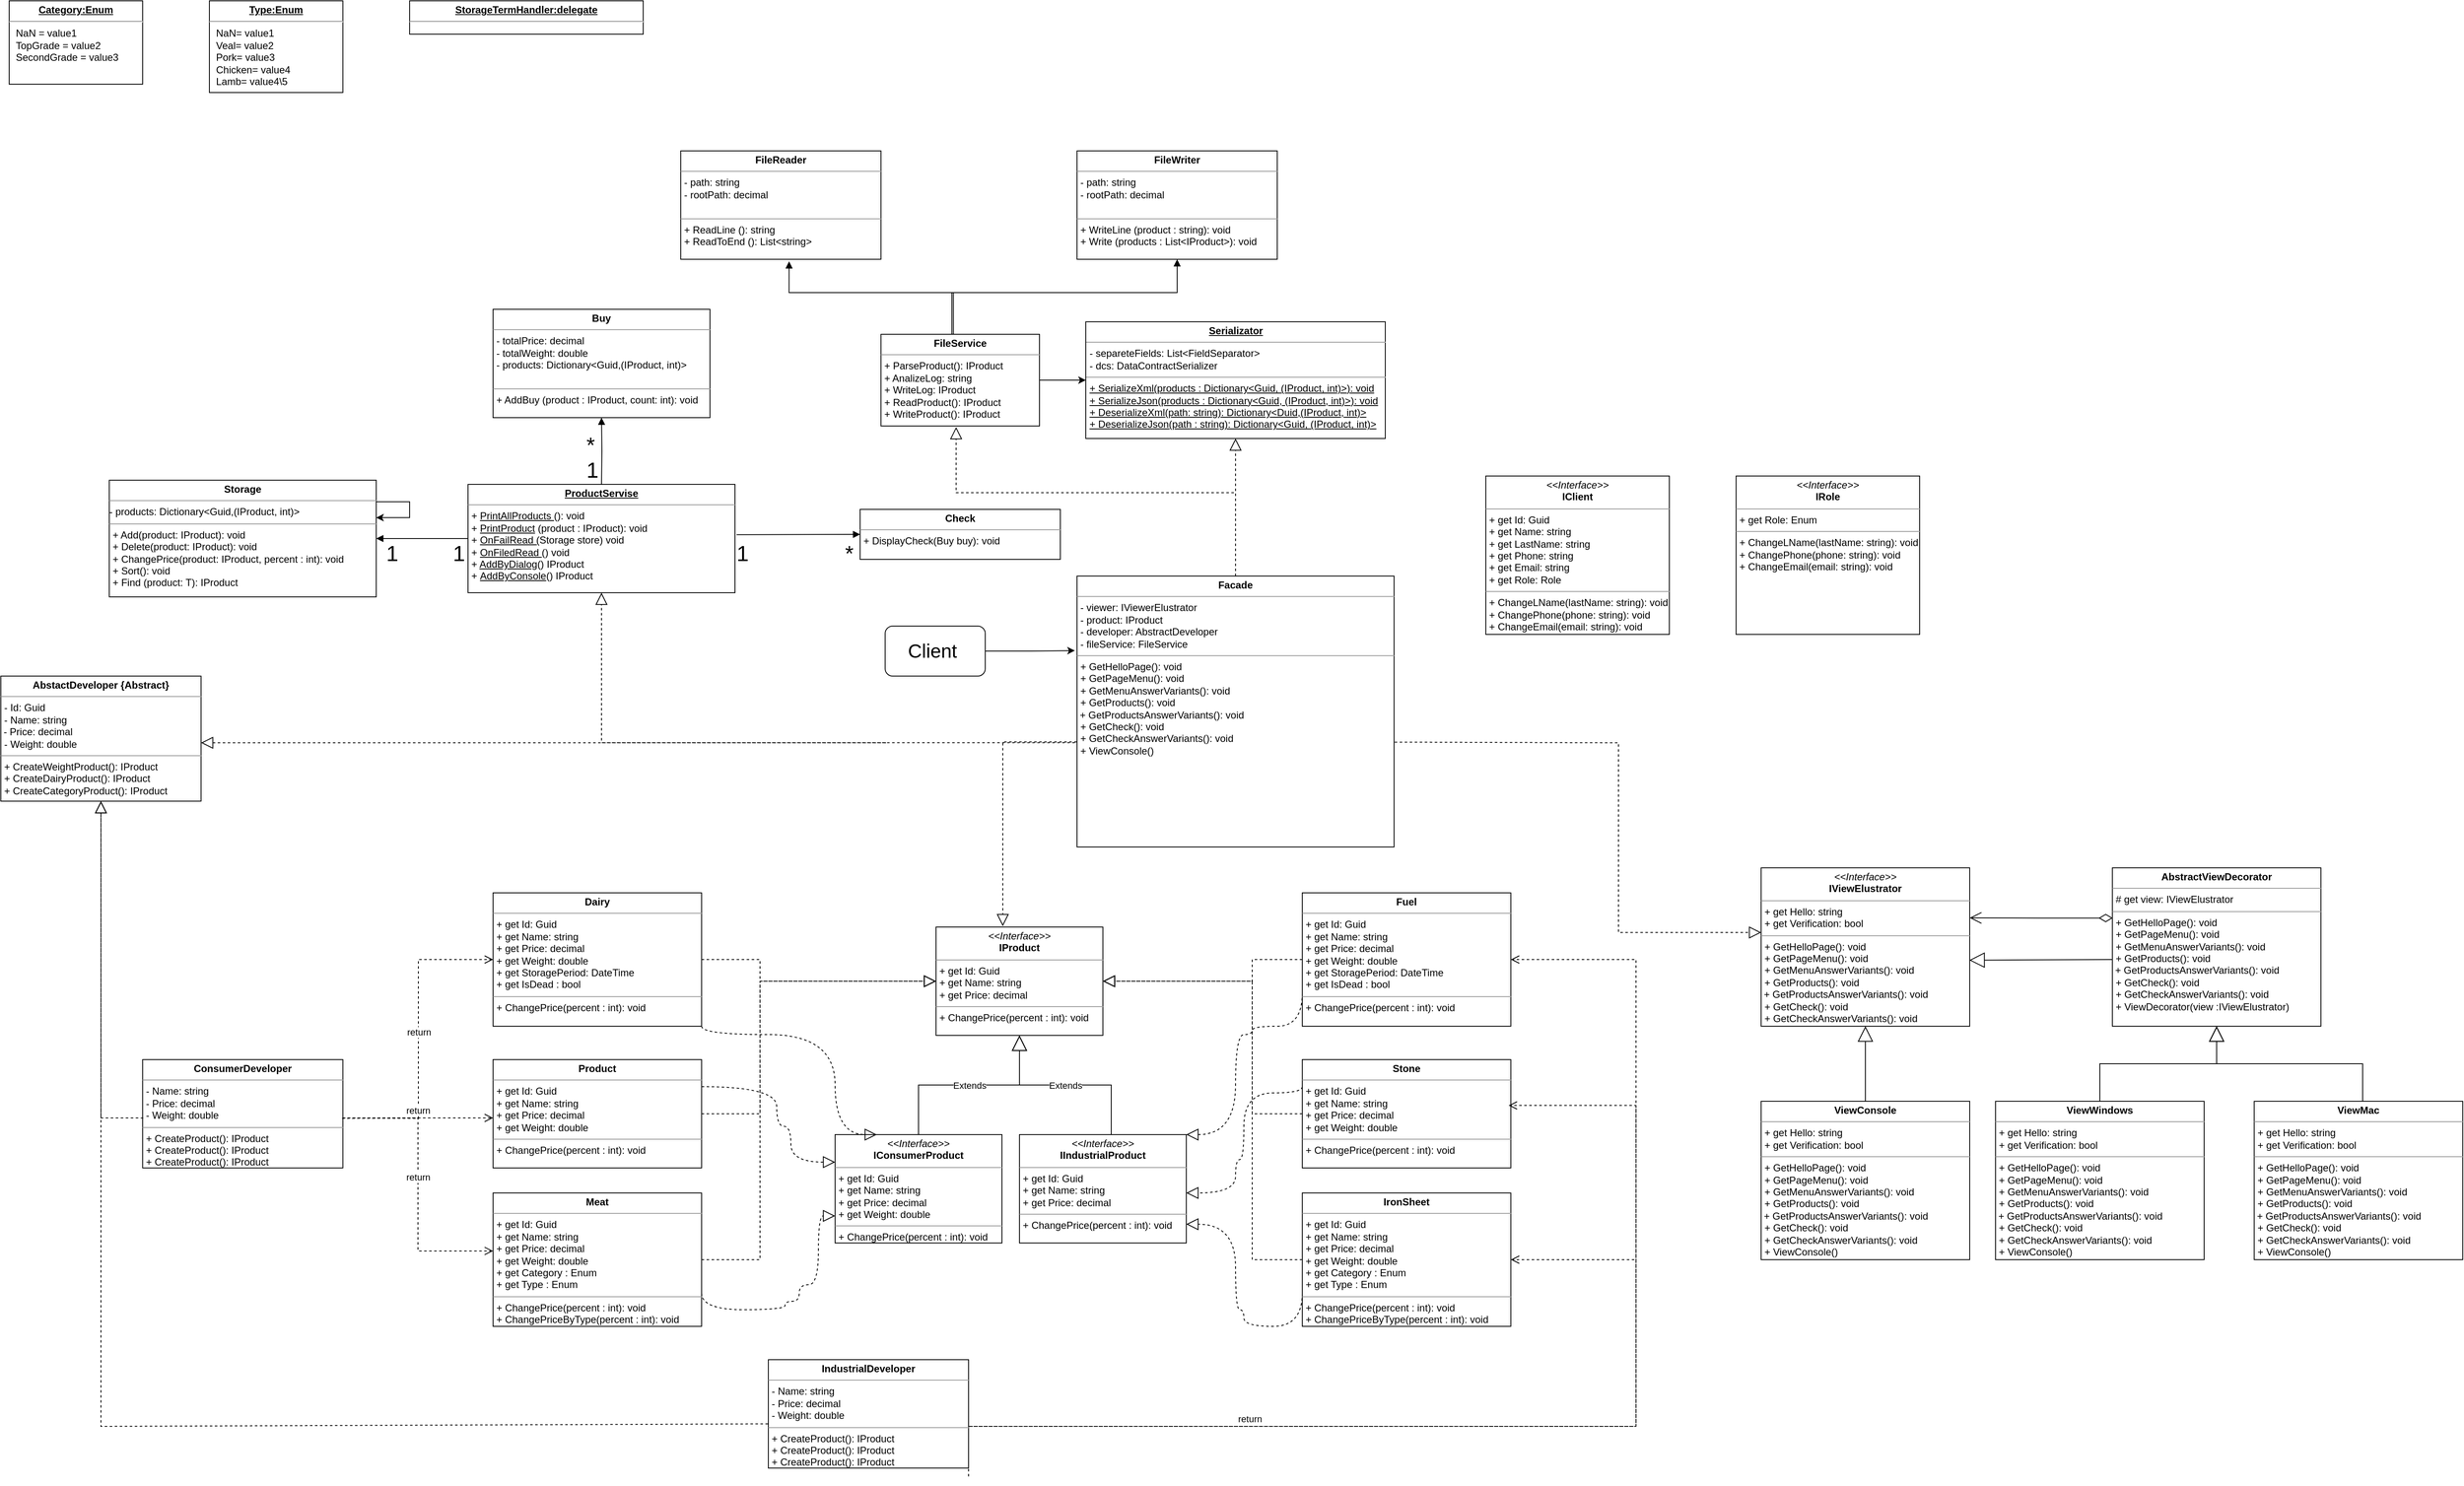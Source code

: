 <mxfile version="20.1.1" type="github" pages="2">
  <diagram id="0ZP30sV3yEi4wlxD2MXa" name="AbstractFactory">
    <mxGraphModel dx="2044" dy="3404" grid="1" gridSize="10" guides="1" tooltips="1" connect="1" arrows="1" fold="1" page="1" pageScale="1" pageWidth="827" pageHeight="1169" math="0" shadow="0">
      <root>
        <mxCell id="0" />
        <mxCell id="1" parent="0" />
        <mxCell id="fpddxvLAkWClroHugJhI-1" value="&lt;p style=&quot;margin:0px;margin-top:4px;text-align:center;&quot;&gt;&lt;i&gt;&amp;lt;&amp;lt;Interface&amp;gt;&amp;gt;&lt;/i&gt;&lt;br&gt;&lt;b&gt;IProduct&lt;/b&gt;&lt;/p&gt;&lt;hr size=&quot;1&quot;&gt;&lt;p style=&quot;margin:0px;margin-left:4px;&quot;&gt;+ get Id: Guid&lt;br&gt;+ get Name: string&lt;/p&gt;&lt;p style=&quot;margin:0px;margin-left:4px;&quot;&gt;+ get Price: decimal&lt;/p&gt;&lt;hr size=&quot;1&quot;&gt;&lt;p style=&quot;margin:0px;margin-left:4px;&quot;&gt;+ ChangePrice(percent : int): void&lt;br&gt;&lt;/p&gt;" style="verticalAlign=top;align=left;overflow=fill;fontSize=12;fontFamily=Helvetica;html=1;" parent="1" vertex="1">
          <mxGeometry x="1161" y="-839" width="200" height="130" as="geometry" />
        </mxCell>
        <mxCell id="nEi5C4hoQEMpv7T7Uy6V-1" value="&lt;p style=&quot;margin:0px;margin-top:4px;text-align:center;&quot;&gt;&lt;b&gt;AbstactDeveloper {Abstract}&lt;/b&gt;&lt;br&gt;&lt;/p&gt;&lt;hr size=&quot;1&quot;&gt;&lt;p style=&quot;margin: 0px 0px 0px 4px;&quot;&gt;- Id: Guid&lt;br&gt;- Name: string&lt;/p&gt;&lt;span style=&quot;background-color: initial;&quot;&gt;&amp;nbsp;- Price: decimal&lt;/span&gt;&lt;br&gt;&lt;p style=&quot;margin: 0px 0px 0px 4px;&quot;&gt;- Weight: double&amp;nbsp;&lt;/p&gt;&lt;hr size=&quot;1&quot;&gt;&lt;p style=&quot;margin:0px;margin-left:4px;&quot;&gt;+ CreateWeightProduct(): IProduct&lt;br&gt;&lt;/p&gt;&lt;p style=&quot;margin:0px;margin-left:4px;&quot;&gt;+ CreateDairyProduct(): IProduct&lt;br&gt;&lt;/p&gt;&lt;p style=&quot;margin:0px;margin-left:4px;&quot;&gt;+ CreateCategoryProduct(): IProduct&lt;br&gt;&lt;/p&gt;" style="verticalAlign=top;align=left;overflow=fill;fontSize=12;fontFamily=Helvetica;html=1;" parent="1" vertex="1">
          <mxGeometry x="40" y="-1140" width="240" height="150" as="geometry" />
        </mxCell>
        <mxCell id="nEi5C4hoQEMpv7T7Uy6V-4" value="&lt;p style=&quot;margin:0px;margin-top:4px;text-align:center;&quot;&gt;&lt;b&gt;Consumer&lt;/b&gt;&lt;b style=&quot;background-color: initial;&quot;&gt;Developer&lt;/b&gt;&lt;/p&gt;&lt;hr size=&quot;1&quot;&gt;&lt;p style=&quot;margin: 0px 0px 0px 4px;&quot;&gt;- Name: string&lt;/p&gt;&lt;p style=&quot;margin: 0px 0px 0px 4px;&quot;&gt;- Price: decimal&lt;br&gt;&lt;/p&gt;&lt;p style=&quot;margin: 0px 0px 0px 4px;&quot;&gt;- Weight: double&lt;/p&gt;&lt;hr size=&quot;1&quot;&gt;&lt;p style=&quot;margin:0px;margin-left:4px;&quot;&gt;+ CreateProduct(): IProduct&lt;br&gt;&lt;/p&gt;&lt;p style=&quot;margin:0px;margin-left:4px;&quot;&gt;+ CreateProduct(): IProduct&lt;br&gt;&lt;/p&gt;&lt;p style=&quot;margin:0px;margin-left:4px;&quot;&gt;+ CreateProduct(): IProduct&lt;br&gt;&lt;/p&gt;" style="verticalAlign=top;align=left;overflow=fill;fontSize=12;fontFamily=Helvetica;html=1;" parent="1" vertex="1">
          <mxGeometry x="210" y="-680" width="240" height="130" as="geometry" />
        </mxCell>
        <mxCell id="nEi5C4hoQEMpv7T7Uy6V-5" value="" style="endArrow=block;dashed=1;endFill=0;endSize=12;html=1;rounded=0;entryX=0.5;entryY=1;entryDx=0;entryDy=0;exitX=0.003;exitY=0.539;exitDx=0;exitDy=0;exitPerimeter=0;" parent="1" source="nEi5C4hoQEMpv7T7Uy6V-4" target="nEi5C4hoQEMpv7T7Uy6V-1" edge="1">
          <mxGeometry width="160" relative="1" as="geometry">
            <mxPoint x="250" y="-570" as="sourcePoint" />
            <mxPoint x="140" y="-920" as="targetPoint" />
            <Array as="points">
              <mxPoint x="160" y="-610" />
            </Array>
          </mxGeometry>
        </mxCell>
        <mxCell id="VibXkcdwwvkdJ18-XqdP-1" value="&lt;p style=&quot;margin:0px;margin-top:4px;text-align:center;&quot;&gt;&lt;b&gt;Product&lt;/b&gt;&lt;/p&gt;&lt;hr size=&quot;1&quot;&gt;&lt;p style=&quot;margin: 0px 0px 0px 4px;&quot;&gt;+ get Id: Guid&lt;br&gt;+ get Name: string&lt;/p&gt;&lt;p style=&quot;margin: 0px 0px 0px 4px;&quot;&gt;+ get Price: decimal&lt;br&gt;&lt;/p&gt;&lt;p style=&quot;margin: 0px 0px 0px 4px;&quot;&gt;+ get Weight: double&lt;/p&gt;&lt;hr size=&quot;1&quot;&gt;&lt;p style=&quot;margin:0px;margin-left:4px;&quot;&gt;+ ChangePrice(percent : int): void&lt;br&gt;&lt;/p&gt;" style="verticalAlign=top;align=left;overflow=fill;fontSize=12;fontFamily=Helvetica;html=1;" parent="1" vertex="1">
          <mxGeometry x="630" y="-680" width="250" height="130" as="geometry" />
        </mxCell>
        <mxCell id="VibXkcdwwvkdJ18-XqdP-2" value="&lt;p style=&quot;margin:0px;margin-top:4px;text-align:center;&quot;&gt;&lt;b&gt;Dairy&lt;/b&gt;&lt;/p&gt;&lt;hr size=&quot;1&quot;&gt;&lt;p style=&quot;margin: 0px 0px 0px 4px;&quot;&gt;+ get Id: Guid&lt;br&gt;+ get Name: string&lt;/p&gt;&lt;p style=&quot;margin: 0px 0px 0px 4px;&quot;&gt;+ get Price: decimal&lt;br&gt;&lt;/p&gt;&lt;p style=&quot;margin: 0px 0px 0px 4px;&quot;&gt;+ get Weight: double&lt;/p&gt;&lt;p style=&quot;margin: 0px 0px 0px 4px;&quot;&gt;+ get StoragePeriod: DateTime&lt;/p&gt;&lt;p style=&quot;margin: 0px 0px 0px 4px;&quot;&gt;+ get IsDead : bool&lt;/p&gt;&lt;hr size=&quot;1&quot;&gt;&lt;p style=&quot;margin:0px;margin-left:4px;&quot;&gt;+ ChangePrice(percent : int): void&lt;br&gt;&lt;/p&gt;" style="verticalAlign=top;align=left;overflow=fill;fontSize=12;fontFamily=Helvetica;html=1;" parent="1" vertex="1">
          <mxGeometry x="630" y="-880" width="250" height="160" as="geometry" />
        </mxCell>
        <mxCell id="VibXkcdwwvkdJ18-XqdP-3" value="&lt;p style=&quot;margin:0px;margin-top:4px;text-align:center;&quot;&gt;&lt;b&gt;Meat&lt;/b&gt;&lt;/p&gt;&lt;hr size=&quot;1&quot;&gt;&lt;p style=&quot;margin: 0px 0px 0px 4px;&quot;&gt;+ get Id: Guid&lt;br&gt;+ get Name: string&lt;/p&gt;&lt;p style=&quot;margin: 0px 0px 0px 4px;&quot;&gt;+ get Price: decimal&lt;br&gt;&lt;/p&gt;&lt;p style=&quot;margin: 0px 0px 0px 4px;&quot;&gt;+ get Weight: double&lt;/p&gt;&lt;p style=&quot;margin: 0px 0px 0px 4px;&quot;&gt;+ get Category : Enum&lt;/p&gt;&lt;p style=&quot;margin: 0px 0px 0px 4px;&quot;&gt;+ get Type : Enum&lt;/p&gt;&lt;hr size=&quot;1&quot;&gt;&lt;p style=&quot;margin:0px;margin-left:4px;&quot;&gt;+ ChangePrice(percent : int): void&lt;br&gt;&lt;/p&gt;&lt;p style=&quot;margin:0px;margin-left:4px;&quot;&gt;+ ChangePriceByType(percent : int): void&lt;br&gt;&lt;/p&gt;" style="verticalAlign=top;align=left;overflow=fill;fontSize=12;fontFamily=Helvetica;html=1;" parent="1" vertex="1">
          <mxGeometry x="630" y="-520" width="250" height="160" as="geometry" />
        </mxCell>
        <mxCell id="fgG0hOn3hZWnJ0psPJnD-1" value="" style="endArrow=block;dashed=1;endFill=0;endSize=12;html=1;rounded=0;edgeStyle=orthogonalEdgeStyle;exitX=1;exitY=0.5;exitDx=0;exitDy=0;entryX=0;entryY=0.5;entryDx=0;entryDy=0;" parent="1" source="VibXkcdwwvkdJ18-XqdP-3" target="fpddxvLAkWClroHugJhI-1" edge="1">
          <mxGeometry width="160" relative="1" as="geometry">
            <mxPoint x="1080" y="-524" as="sourcePoint" />
            <mxPoint x="1010" y="-440" as="targetPoint" />
            <Array as="points">
              <mxPoint x="950" y="-440" />
              <mxPoint x="950" y="-774" />
            </Array>
          </mxGeometry>
        </mxCell>
        <mxCell id="fgG0hOn3hZWnJ0psPJnD-2" value="" style="endArrow=block;dashed=1;endFill=0;endSize=12;html=1;rounded=0;edgeStyle=orthogonalEdgeStyle;exitX=1;exitY=0.5;exitDx=0;exitDy=0;entryX=0;entryY=0.5;entryDx=0;entryDy=0;" parent="1" source="VibXkcdwwvkdJ18-XqdP-1" target="fpddxvLAkWClroHugJhI-1" edge="1">
          <mxGeometry width="160" relative="1" as="geometry">
            <mxPoint x="890" y="-240.0" as="sourcePoint" />
            <mxPoint x="1010" y="-615" as="targetPoint" />
            <Array as="points">
              <mxPoint x="950" y="-615" />
              <mxPoint x="950" y="-774" />
            </Array>
          </mxGeometry>
        </mxCell>
        <mxCell id="fgG0hOn3hZWnJ0psPJnD-3" value="" style="endArrow=block;dashed=1;endFill=0;endSize=12;html=1;rounded=0;edgeStyle=orthogonalEdgeStyle;exitX=1;exitY=0.5;exitDx=0;exitDy=0;entryX=0;entryY=0.5;entryDx=0;entryDy=0;" parent="1" source="VibXkcdwwvkdJ18-XqdP-2" target="fpddxvLAkWClroHugJhI-1" edge="1">
          <mxGeometry width="160" relative="1" as="geometry">
            <mxPoint x="890" y="-440.0" as="sourcePoint" />
            <mxPoint x="1000" y="-748" as="targetPoint" />
            <Array as="points">
              <mxPoint x="950" y="-800" />
              <mxPoint x="950" y="-774" />
            </Array>
          </mxGeometry>
        </mxCell>
        <mxCell id="fgG0hOn3hZWnJ0psPJnD-12" value="return" style="html=1;verticalAlign=bottom;endArrow=open;dashed=1;endSize=8;rounded=0;entryX=0;entryY=0.5;entryDx=0;entryDy=0;edgeStyle=orthogonalEdgeStyle;" parent="1" target="VibXkcdwwvkdJ18-XqdP-2" edge="1">
          <mxGeometry relative="1" as="geometry">
            <mxPoint x="450" y="-610" as="sourcePoint" />
            <mxPoint x="510" y="-680" as="targetPoint" />
          </mxGeometry>
        </mxCell>
        <mxCell id="fgG0hOn3hZWnJ0psPJnD-13" value="return" style="html=1;verticalAlign=bottom;endArrow=open;dashed=1;endSize=8;rounded=0;entryX=0;entryY=0.5;entryDx=0;entryDy=0;" parent="1" edge="1">
          <mxGeometry relative="1" as="geometry">
            <mxPoint x="450" y="-610" as="sourcePoint" />
            <mxPoint x="630" y="-610" as="targetPoint" />
          </mxGeometry>
        </mxCell>
        <mxCell id="fgG0hOn3hZWnJ0psPJnD-14" value="return" style="html=1;verticalAlign=bottom;endArrow=open;dashed=1;endSize=8;rounded=0;entryX=0;entryY=0.5;entryDx=0;entryDy=0;exitX=0.996;exitY=0.542;exitDx=0;exitDy=0;exitPerimeter=0;edgeStyle=orthogonalEdgeStyle;" parent="1" source="nEi5C4hoQEMpv7T7Uy6V-4" edge="1">
          <mxGeometry relative="1" as="geometry">
            <mxPoint x="560" y="-450.43" as="sourcePoint" />
            <mxPoint x="630" y="-450.43" as="targetPoint" />
            <Array as="points">
              <mxPoint x="455" y="-610" />
              <mxPoint x="540" y="-610" />
              <mxPoint x="540" y="-450" />
            </Array>
          </mxGeometry>
        </mxCell>
        <mxCell id="TJx1uiVwH2ofa4E2WVFN-1" value="&lt;p style=&quot;margin:0px;margin-top:4px;text-align:center;&quot;&gt;&lt;b&gt;Storage&lt;/b&gt;&lt;/p&gt;&lt;hr size=&quot;1&quot;&gt;&lt;p style=&quot;margin: 0px 0px 0px 4px;&quot;&gt;&lt;/p&gt;- products: Dictionary&amp;lt;Guid,(IProduct, int)&amp;gt;&lt;hr size=&quot;1&quot;&gt;&lt;p style=&quot;margin:0px;margin-left:4px;&quot;&gt;+ Add(product: IProduct): void&lt;br&gt;&lt;/p&gt;&lt;p style=&quot;margin:0px;margin-left:4px;&quot;&gt;+ Delete(product: IProduct): void&lt;/p&gt;&lt;p style=&quot;margin:0px;margin-left:4px;&quot;&gt;+ ChangePrice(product: IProduct, percent : int): void&lt;br&gt;&lt;/p&gt;&lt;p style=&quot;margin:0px;margin-left:4px;&quot;&gt;+ Sort(): void&lt;br&gt;&lt;/p&gt;&lt;p style=&quot;margin:0px;margin-left:4px;&quot;&gt;+ Find (product: T): IProduct&lt;/p&gt;" style="verticalAlign=top;align=left;overflow=fill;fontSize=12;fontFamily=Helvetica;html=1;" parent="1" vertex="1">
          <mxGeometry x="170" y="-1375" width="320" height="140" as="geometry" />
        </mxCell>
        <mxCell id="eX-GLuut5h8f43FQClKt-1" value="&lt;p style=&quot;margin:0px;margin-top:4px;text-align:center;&quot;&gt;&lt;b&gt;&lt;u&gt;ProductServise&lt;/u&gt;&lt;/b&gt;&lt;/p&gt;&lt;hr size=&quot;1&quot;&gt;&lt;p style=&quot;margin:0px;margin-left:4px;&quot;&gt;+ &lt;u&gt;PrintAllProducts &lt;/u&gt;(): void&lt;br&gt;&lt;/p&gt;&lt;p style=&quot;margin:0px;margin-left:4px;&quot;&gt;+ &lt;u&gt;PrintProduct&lt;/u&gt; (product : IProduct): void&lt;br&gt;&lt;/p&gt;&lt;p style=&quot;margin:0px;margin-left:4px;&quot;&gt;+&amp;nbsp;&lt;u&gt;OnFailRead (&lt;/u&gt;Storage store) void&lt;/p&gt;&lt;p style=&quot;margin:0px;margin-left:4px;&quot;&gt;+ &lt;u&gt;OnFiledRead &lt;/u&gt;() void&lt;/p&gt;&lt;p style=&quot;margin:0px;margin-left:4px;&quot;&gt;+ &lt;u&gt;AddByDialog&lt;/u&gt;() IProduct&lt;br&gt;&lt;/p&gt;&lt;p style=&quot;margin:0px;margin-left:4px;&quot;&gt;+&amp;nbsp;&lt;u&gt;AddByConsole&lt;/u&gt;() IProduct&lt;br&gt;&lt;/p&gt;&lt;span style=&quot;color: rgba(0, 0, 0, 0); font-family: monospace; font-size: 0px;&quot;&gt;%3CmxGraphModel%3E%3Croot%3E%3CmxCell%20id%3D%220%22%2F%3E%3CmxCell%20id%3D%221%22%20parent%3D%220%22%2F%3E%3CmxCell%20id%3D%222%22%20value%3D%22%26lt%3Bp%20style%3D%26quot%3Bmargin%3A0px%3Bmargin-top%3A4px%3Btext-align%3Acenter%3B%26quot%3B%26gt%3B%26lt%3Bb%26gt%3BMeat%26lt%3B%2Fb%26gt%3B%26lt%3B%2Fp%26gt%3B%26lt%3Bhr%20size%3D%26quot%3B1%26quot%3B%26gt%3B%26lt%3Bp%20style%3D%26quot%3Bmargin%3A%200px%200px%200px%204px%3B%26quot%3B%26gt%3B%2B%20get%20Id%3A%20Guid%26lt%3Bbr%26gt%3B%2B%20get%20Name%3A%20string%26lt%3B%2Fp%26gt%3B%26lt%3Bp%20style%3D%26quot%3Bmargin%3A%200px%200px%200px%204px%3B%26quot%3B%26gt%3B%2B%20get%20Price%3A%20decimal%26lt%3Bbr%26gt%3B%26lt%3B%2Fp%26gt%3B%26lt%3Bp%20style%3D%26quot%3Bmargin%3A%200px%200px%200px%204px%3B%26quot%3B%26gt%3B%2B%20get%20Weight%3A%20double%26lt%3B%2Fp%26gt%3B%26lt%3Bp%20style%3D%26quot%3Bmargin%3A%200px%200px%200px%204px%3B%26quot%3B%26gt%3B%2B%20get%20Category%20%3A%20Enum%26lt%3B%2Fp%26gt%3B%26lt%3Bp%20style%3D%26quot%3Bmargin%3A%200px%200px%200px%204px%3B%26quot%3B%26gt%3B%2B%20get%20Type%20%3A%20Enum%26lt%3B%2Fp%26gt%3B%26lt%3Bhr%20size%3D%26quot%3B1%26quot%3B%26gt%3B%26lt%3Bp%20style%3D%26quot%3Bmargin%3A0px%3Bmargin-left%3A4px%3B%26quot%3B%26gt%3B%2B%20ChangePrice(percent%20%3A%20int)%3A%20void%26lt%3Bbr%26gt%3B%26lt%3B%2Fp%26gt%3B%26lt%3Bp%20style%3D%26quot%3Bmargin%3A0px%3Bmargin-left%3A4px%3B%26quot%3B%26gt%3B%2B%20ChangePriceByType(percent%20%3A%20int)%3A%20void%26lt%3Bbr%26gt%3B%26lt%3B%2Fp%26gt%3B%22%20style%3D%22verticalAlign%3Dtop%3Balign%3Dleft%3Boverflow%3Dfill%3BfontSize%3D12%3BfontFamily%3DHelvetica%3Bhtml%3D1%3B%22%20vertex%3D%221%22%20parent%3D%221%22%3E%3CmxGeometry%20x%3D%2280%22%20y%3D%221120%22%20width%3D%22240%22%20height%3D%22170%22%20as%3D%22geometry%22%2F%3E%3C%2FmxCell%3E%3C%2Froot%3E%3C%2FmxGraphModel%3EStorage sto&lt;/span&gt;&lt;span style=&quot;color: rgba(0, 0, 0, 0); font-family: monospace; font-size: 0px;&quot;&gt;%3CmxGraphModel%3E%3Croot%3E%3CmxCell%20id%3D%220%22%2F%3E%3CmxCell%20id%3D%221%22%20parent%3D%220%22%2F%3E%3CmxCell%20id%3D%222%22%20value%3D%22%26lt%3Bp%20style%3D%26quot%3Bmargin%3A0px%3Bmargin-top%3A4px%3Btext-align%3Acenter%3B%26quot%3B%26gt%3B%26lt%3Bb%26gt%3BMeat%26lt%3B%2Fb%26gt%3B%26lt%3B%2Fp%26gt%3B%26lt%3Bhr%20size%3D%26quot%3B1%26quot%3B%26gt%3B%26lt%3Bp%20style%3D%26quot%3Bmargin%3A%200px%200px%200px%204px%3B%26quot%3B%26gt%3B%2B%20get%20Id%3A%20Guid%26lt%3Bbr%26gt%3B%2B%20get%20Name%3A%20string%26lt%3B%2Fp%26gt%3B%26lt%3Bp%20style%3D%26quot%3Bmargin%3A%200px%200px%200px%204px%3B%26quot%3B%26gt%3B%2B%20get%20Price%3A%20decimal%26lt%3Bbr%26gt%3B%26lt%3B%2Fp%26gt%3B%26lt%3Bp%20style%3D%26quot%3Bmargin%3A%200px%200px%200px%204px%3B%26quot%3B%26gt%3B%2B%20get%20Weight%3A%20double%26lt%3B%2Fp%26gt%3B%26lt%3Bp%20style%3D%26quot%3Bmargin%3A%200px%200px%200px%204px%3B%26quot%3B%26gt%3B%2B%20get%20Category%20%3A%20Enum%26lt%3B%2Fp%26gt%3B%26lt%3Bp%20style%3D%26quot%3Bmargin%3A%200px%200px%200px%204px%3B%26quot%3B%26gt%3B%2B%20get%20Type%20%3A%20Enum%26lt%3B%2Fp%26gt%3B%26lt%3Bhr%20size%3D%26quot%3B1%26quot%3B%26gt%3B%26lt%3Bp%20style%3D%26quot%3Bmargin%3A0px%3Bmargin-left%3A4px%3B%26quot%3B%26gt%3B%2B%20ChangePrice(percent%20%3A%20int)%3A%20void%26lt%3Bbr%26gt%3B%26lt%3B%2Fp%26gt%3B%26lt%3Bp%20style%3D%26quot%3Bmargin%3A0px%3Bmargin-left%3A4px%3B%26quot%3B%26gt%3B%2B%20ChangePriceByType(percent%20%3A%20int)%3A%20void%26lt%3Bbr%26gt%3B%26lt%3B%2Fp%26gt%3B%22%20style%3D%22verticalAlign%3Dtop%3Balign%3Dleft%3Boverflow%3Dfill%3BfontSize%3D12%3BfontFamily%3DHelvetica%3Bhtml%3D1%3B%22%20vertex%3D%221%22%20parent%3D%221%22%3E%3CmxGeometry%20x%3D%2280%22%20y%3D%221120%22%20width%3D%22240%22%20height%3D%22170%22%20as%3D%22geometry%22%2F%3E%3C%2FmxCell%3E%3C%2Froot%3E%3C%2FmxGraphModel%3E&lt;/span&gt;" style="verticalAlign=top;align=left;overflow=fill;fontSize=12;fontFamily=Helvetica;html=1;" parent="1" vertex="1">
          <mxGeometry x="600" y="-1370" width="320" height="130" as="geometry" />
        </mxCell>
        <mxCell id="eX-GLuut5h8f43FQClKt-3" value="" style="endArrow=block;endFill=1;html=1;edgeStyle=orthogonalEdgeStyle;align=left;verticalAlign=top;rounded=0;fontSize=26;exitX=0;exitY=0.5;exitDx=0;exitDy=0;entryX=1;entryY=0.5;entryDx=0;entryDy=0;" parent="1" source="eX-GLuut5h8f43FQClKt-1" target="TJx1uiVwH2ofa4E2WVFN-1" edge="1">
          <mxGeometry x="-1" relative="1" as="geometry">
            <mxPoint x="670" y="-1420" as="sourcePoint" />
            <mxPoint x="510" y="-1420" as="targetPoint" />
          </mxGeometry>
        </mxCell>
        <mxCell id="eX-GLuut5h8f43FQClKt-4" value="1" style="edgeLabel;resizable=0;html=1;align=left;verticalAlign=bottom;fontSize=26;" parent="eX-GLuut5h8f43FQClKt-3" connectable="0" vertex="1">
          <mxGeometry x="-1" relative="1" as="geometry">
            <mxPoint x="-100" y="35" as="offset" />
          </mxGeometry>
        </mxCell>
        <mxCell id="aLRIMD_B_tR9_D7d41h3-1" value="&lt;p style=&quot;margin:0px;margin-top:4px;text-align:center;text-decoration:underline;&quot;&gt;&lt;b&gt;Category:Enum&lt;/b&gt;&lt;/p&gt;&lt;hr&gt;&lt;p style=&quot;margin:0px;margin-left:8px;&quot;&gt;NaN = value1&lt;br&gt;TopGrade = value2&lt;br&gt;SecondGrade = value3&lt;/p&gt;" style="verticalAlign=top;align=left;overflow=fill;fontSize=12;fontFamily=Helvetica;html=1;" parent="1" vertex="1">
          <mxGeometry x="50" y="-1950" width="160" height="100" as="geometry" />
        </mxCell>
        <mxCell id="aLRIMD_B_tR9_D7d41h3-2" value="&lt;p style=&quot;margin:0px;margin-top:4px;text-align:center;text-decoration:underline;&quot;&gt;&lt;b&gt;Type:Enum&lt;/b&gt;&lt;/p&gt;&lt;hr&gt;&lt;p style=&quot;margin:0px;margin-left:8px;&quot;&gt;NaN= value1&lt;br&gt;Veal= value2&lt;br&gt;Pork= value3&lt;/p&gt;&lt;p style=&quot;margin:0px;margin-left:8px;&quot;&gt;Chicken= value4&lt;br&gt;&lt;/p&gt;&lt;p style=&quot;margin:0px;margin-left:8px;&quot;&gt;Lamb= value4\5&lt;br&gt;&lt;/p&gt;" style="verticalAlign=top;align=left;overflow=fill;fontSize=12;fontFamily=Helvetica;html=1;" parent="1" vertex="1">
          <mxGeometry x="290" y="-1950" width="160" height="110" as="geometry" />
        </mxCell>
        <mxCell id="aLRIMD_B_tR9_D7d41h3-3" value="&lt;p style=&quot;margin:0px;margin-top:4px;text-align:center;text-decoration:underline;&quot;&gt;&lt;b&gt;StorageTermHandler:delegate&lt;/b&gt;&lt;/p&gt;&lt;hr&gt;&lt;p style=&quot;margin:0px;margin-left:8px;&quot;&gt;&lt;br&gt;&lt;/p&gt;" style="verticalAlign=top;align=left;overflow=fill;fontSize=12;fontFamily=Helvetica;html=1;" parent="1" vertex="1">
          <mxGeometry x="530" y="-1950" width="280" height="40" as="geometry" />
        </mxCell>
        <mxCell id="aLRIMD_B_tR9_D7d41h3-4" value="&lt;p style=&quot;margin:0px;margin-top:4px;text-align:center;&quot;&gt;&lt;b&gt;FileReader&lt;/b&gt;&lt;/p&gt;&lt;hr size=&quot;1&quot;&gt;&lt;p style=&quot;margin: 0px 0px 0px 4px;&quot;&gt;- path: string&lt;/p&gt;&lt;p style=&quot;margin: 0px 0px 0px 4px;&quot;&gt;- rootPath: decimal&lt;/p&gt;&amp;nbsp;&lt;hr size=&quot;1&quot;&gt;&lt;p style=&quot;margin:0px;margin-left:4px;&quot;&gt;+ ReadLine (): string&lt;br&gt;&lt;/p&gt;&lt;p style=&quot;margin:0px;margin-left:4px;&quot;&gt;+ ReadToEnd (): List&amp;lt;string&amp;gt;&lt;br&gt;&lt;/p&gt;" style="verticalAlign=top;align=left;overflow=fill;fontSize=12;fontFamily=Helvetica;html=1;" parent="1" vertex="1">
          <mxGeometry x="855" y="-1770" width="240" height="130" as="geometry" />
        </mxCell>
        <mxCell id="-4B9LhODd-cD6jTbSWe7-3" style="edgeStyle=orthogonalEdgeStyle;rounded=0;orthogonalLoop=1;jettySize=auto;html=1;entryX=0;entryY=0.5;entryDx=0;entryDy=0;" edge="1" parent="1" source="aLRIMD_B_tR9_D7d41h3-5" target="-4B9LhODd-cD6jTbSWe7-1">
          <mxGeometry relative="1" as="geometry" />
        </mxCell>
        <mxCell id="aLRIMD_B_tR9_D7d41h3-5" value="&lt;p style=&quot;margin:0px;margin-top:4px;text-align:center;&quot;&gt;&lt;b&gt;FileService&lt;/b&gt;&lt;br&gt;&lt;/p&gt;&lt;hr size=&quot;1&quot;&gt;&lt;p style=&quot;margin:0px;margin-left:4px;&quot;&gt;+ ParseProduct(): IProduct&lt;/p&gt;&lt;p style=&quot;margin:0px;margin-left:4px;&quot;&gt;+ AnalizeLog: string&lt;br&gt;&lt;/p&gt;&lt;p style=&quot;margin:0px;margin-left:4px;&quot;&gt;+ WriteLog: IProduct&lt;br&gt;&lt;/p&gt;&lt;p style=&quot;margin:0px;margin-left:4px;&quot;&gt;+ ReadProduct(): IProduct&lt;br&gt;&lt;/p&gt;&lt;p style=&quot;margin:0px;margin-left:4px;&quot;&gt;+ WriteProduct(): IProduct&lt;br&gt;&lt;/p&gt;" style="verticalAlign=top;align=left;overflow=fill;fontSize=12;fontFamily=Helvetica;html=1;" parent="1" vertex="1">
          <mxGeometry x="1095" y="-1550" width="190" height="110" as="geometry" />
        </mxCell>
        <mxCell id="aLRIMD_B_tR9_D7d41h3-6" value="&lt;p style=&quot;margin:0px;margin-top:4px;text-align:center;&quot;&gt;&lt;b&gt;FileWriter&lt;/b&gt;&lt;/p&gt;&lt;hr size=&quot;1&quot;&gt;&lt;p style=&quot;margin: 0px 0px 0px 4px;&quot;&gt;- path: string&lt;/p&gt;&lt;p style=&quot;margin: 0px 0px 0px 4px;&quot;&gt;- rootPath: decimal&lt;/p&gt;&amp;nbsp;&lt;hr size=&quot;1&quot;&gt;&lt;p style=&quot;margin:0px;margin-left:4px;&quot;&gt;+ WriteLine (product : string&lt;span style=&quot;background-color: initial;&quot;&gt;): void&lt;/span&gt;&lt;/p&gt;&lt;p style=&quot;margin:0px;margin-left:4px;&quot;&gt;+ Write (products : List&amp;lt;IProduct&amp;gt;): void&lt;br&gt;&lt;/p&gt;" style="verticalAlign=top;align=left;overflow=fill;fontSize=12;fontFamily=Helvetica;html=1;" parent="1" vertex="1">
          <mxGeometry x="1330" y="-1770" width="240" height="130" as="geometry" />
        </mxCell>
        <mxCell id="aLRIMD_B_tR9_D7d41h3-7" value="&lt;p style=&quot;margin:0px;margin-top:4px;text-align:center;&quot;&gt;&lt;b&gt;Check&lt;/b&gt;&lt;/p&gt;&lt;hr size=&quot;1&quot;&gt;&lt;p style=&quot;margin:0px;margin-left:4px;&quot;&gt;+ DisplayCheck(Buy buy): void&lt;/p&gt;" style="verticalAlign=top;align=left;overflow=fill;fontSize=12;fontFamily=Helvetica;html=1;" parent="1" vertex="1">
          <mxGeometry x="1070" y="-1340" width="240" height="60" as="geometry" />
        </mxCell>
        <mxCell id="aLRIMD_B_tR9_D7d41h3-8" value="&lt;p style=&quot;margin:0px;margin-top:4px;text-align:center;&quot;&gt;&lt;b&gt;Buy&lt;/b&gt;&lt;/p&gt;&lt;hr size=&quot;1&quot;&gt;&lt;p style=&quot;margin: 0px 0px 0px 4px;&quot;&gt;- totalPrice: decimal&lt;/p&gt;&lt;p style=&quot;margin: 0px 0px 0px 4px;&quot;&gt;- totalWeight: double&lt;/p&gt;&lt;p style=&quot;margin: 0px 0px 0px 4px;&quot;&gt;- products: Dictionary&amp;lt;Guid,(IProduct, int)&amp;gt;&lt;br&gt;&lt;/p&gt;&amp;nbsp;&lt;hr size=&quot;1&quot;&gt;&lt;p style=&quot;margin:0px;margin-left:4px;&quot;&gt;+ AddBuy (product : IProduct, count: int&lt;span style=&quot;background-color: initial;&quot;&gt;): void&lt;/span&gt;&lt;/p&gt;" style="verticalAlign=top;align=left;overflow=fill;fontSize=12;fontFamily=Helvetica;html=1;" parent="1" vertex="1">
          <mxGeometry x="630" y="-1580" width="260" height="130" as="geometry" />
        </mxCell>
        <mxCell id="aLRIMD_B_tR9_D7d41h3-9" value="" style="endArrow=block;endFill=1;html=1;edgeStyle=orthogonalEdgeStyle;align=left;verticalAlign=top;rounded=0;fontSize=26;exitX=0.5;exitY=1;exitDx=0;exitDy=0;entryX=0.5;entryY=1;entryDx=0;entryDy=0;" parent="1" target="aLRIMD_B_tR9_D7d41h3-8" edge="1">
          <mxGeometry x="-1" relative="1" as="geometry">
            <mxPoint x="760" y="-1370" as="sourcePoint" />
            <mxPoint x="500" y="-1295" as="targetPoint" />
          </mxGeometry>
        </mxCell>
        <mxCell id="aLRIMD_B_tR9_D7d41h3-10" value="1" style="edgeLabel;resizable=0;html=1;align=left;verticalAlign=bottom;fontSize=26;" parent="aLRIMD_B_tR9_D7d41h3-9" connectable="0" vertex="1">
          <mxGeometry x="-1" relative="1" as="geometry">
            <mxPoint x="-20" as="offset" />
          </mxGeometry>
        </mxCell>
        <mxCell id="aLRIMD_B_tR9_D7d41h3-11" value="" style="endArrow=block;endFill=1;html=1;edgeStyle=orthogonalEdgeStyle;align=left;verticalAlign=top;rounded=0;fontSize=26;entryX=0;entryY=0.5;entryDx=0;entryDy=0;exitX=1.006;exitY=0.464;exitDx=0;exitDy=0;exitPerimeter=0;" parent="1" source="eX-GLuut5h8f43FQClKt-1" target="aLRIMD_B_tR9_D7d41h3-7" edge="1">
          <mxGeometry x="-1" relative="1" as="geometry">
            <mxPoint x="1080" y="-1390" as="sourcePoint" />
            <mxPoint x="1000" y="-1310" as="targetPoint" />
            <Array as="points">
              <mxPoint x="970" y="-1310" />
            </Array>
          </mxGeometry>
        </mxCell>
        <mxCell id="aLRIMD_B_tR9_D7d41h3-12" value="*" style="edgeLabel;resizable=0;html=1;align=left;verticalAlign=bottom;fontSize=26;" parent="aLRIMD_B_tR9_D7d41h3-11" connectable="0" vertex="1">
          <mxGeometry x="-1" relative="1" as="geometry">
            <mxPoint x="128" y="40" as="offset" />
          </mxGeometry>
        </mxCell>
        <mxCell id="aLRIMD_B_tR9_D7d41h3-15" value="" style="endArrow=block;endFill=1;html=1;edgeStyle=orthogonalEdgeStyle;align=left;verticalAlign=top;rounded=0;fontSize=26;exitX=0.457;exitY=0;exitDx=0;exitDy=0;exitPerimeter=0;entryX=0.541;entryY=1.019;entryDx=0;entryDy=0;entryPerimeter=0;" parent="1" source="aLRIMD_B_tR9_D7d41h3-5" target="aLRIMD_B_tR9_D7d41h3-4" edge="1">
          <mxGeometry x="-1" relative="1" as="geometry">
            <mxPoint x="770" y="-1360" as="sourcePoint" />
            <mxPoint x="770" y="-1430" as="targetPoint" />
            <Array as="points">
              <mxPoint x="1200" y="-1600" />
              <mxPoint x="1080" y="-1600" />
            </Array>
          </mxGeometry>
        </mxCell>
        <mxCell id="aLRIMD_B_tR9_D7d41h3-17" value="" style="endArrow=block;endFill=1;html=1;edgeStyle=orthogonalEdgeStyle;align=left;verticalAlign=top;rounded=0;fontSize=26;entryX=0.5;entryY=1;entryDx=0;entryDy=0;" parent="1" target="aLRIMD_B_tR9_D7d41h3-6" edge="1">
          <mxGeometry x="-1" relative="1" as="geometry">
            <mxPoint x="1180" y="-1550" as="sourcePoint" />
            <mxPoint x="1089.84" y="-1627.53" as="targetPoint" />
            <Array as="points">
              <mxPoint x="1180" y="-1600" />
              <mxPoint x="1450" y="-1600" />
            </Array>
          </mxGeometry>
        </mxCell>
        <mxCell id="Xdd4-oYSPFKZ9fhCEcnA-1" value="&lt;p style=&quot;margin:0px;margin-top:4px;text-align:center;&quot;&gt;&lt;i&gt;&amp;lt;&amp;lt;Interface&amp;gt;&amp;gt;&lt;/i&gt;&lt;br&gt;&lt;b&gt;I&lt;/b&gt;&lt;b style=&quot;background-color: initial;&quot;&gt;Consumer&lt;/b&gt;&lt;b style=&quot;background-color: initial;&quot;&gt;Product&lt;/b&gt;&lt;/p&gt;&lt;hr size=&quot;1&quot;&gt;&lt;p style=&quot;margin:0px;margin-left:4px;&quot;&gt;+ get Id: Guid&lt;br&gt;+ get Name: string&lt;/p&gt;&lt;p style=&quot;margin:0px;margin-left:4px;&quot;&gt;+ get Price: decimal&lt;/p&gt;&lt;p style=&quot;margin:0px;margin-left:4px;&quot;&gt;+ get Weight: double&lt;/p&gt;&lt;hr size=&quot;1&quot;&gt;&lt;p style=&quot;margin:0px;margin-left:4px;&quot;&gt;+ ChangePrice(percent : int): void&lt;br&gt;&lt;/p&gt;" style="verticalAlign=top;align=left;overflow=fill;fontSize=12;fontFamily=Helvetica;html=1;" parent="1" vertex="1">
          <mxGeometry x="1040" y="-590" width="200" height="130" as="geometry" />
        </mxCell>
        <mxCell id="Xdd4-oYSPFKZ9fhCEcnA-2" value="&lt;p style=&quot;margin:0px;margin-top:4px;text-align:center;&quot;&gt;&lt;i&gt;&amp;lt;&amp;lt;Interface&amp;gt;&amp;gt;&lt;/i&gt;&lt;br&gt;&lt;b&gt;II&lt;/b&gt;&lt;b style=&quot;background-color: initial;&quot;&gt;ndustrial&lt;/b&gt;&lt;b style=&quot;background-color: initial;&quot;&gt;Product&lt;/b&gt;&lt;/p&gt;&lt;hr size=&quot;1&quot;&gt;&lt;p style=&quot;margin:0px;margin-left:4px;&quot;&gt;+ get Id: Guid&lt;br&gt;+ get Name: string&lt;/p&gt;&lt;p style=&quot;margin:0px;margin-left:4px;&quot;&gt;+ get Price: decimal&lt;/p&gt;&lt;hr size=&quot;1&quot;&gt;&lt;p style=&quot;margin:0px;margin-left:4px;&quot;&gt;+ ChangePrice(percent : int): void&lt;br&gt;&lt;/p&gt;" style="verticalAlign=top;align=left;overflow=fill;fontSize=12;fontFamily=Helvetica;html=1;" parent="1" vertex="1">
          <mxGeometry x="1261" y="-590" width="200" height="130" as="geometry" />
        </mxCell>
        <mxCell id="Xdd4-oYSPFKZ9fhCEcnA-6" value="Extends" style="endArrow=block;endSize=16;endFill=0;html=1;rounded=0;exitX=0.55;exitY=0;exitDx=0;exitDy=0;entryX=0.5;entryY=1;entryDx=0;entryDy=0;edgeStyle=orthogonalEdgeStyle;exitPerimeter=0;" parent="1" source="Xdd4-oYSPFKZ9fhCEcnA-2" target="fpddxvLAkWClroHugJhI-1" edge="1">
          <mxGeometry width="160" relative="1" as="geometry">
            <mxPoint x="1130" y="-690" as="sourcePoint" />
            <mxPoint x="1227.8" y="-623.38" as="targetPoint" />
          </mxGeometry>
        </mxCell>
        <mxCell id="Xdd4-oYSPFKZ9fhCEcnA-7" value="Extends" style="endArrow=block;endSize=16;endFill=0;html=1;rounded=0;exitX=0.5;exitY=0;exitDx=0;exitDy=0;entryX=0.5;entryY=1;entryDx=0;entryDy=0;edgeStyle=orthogonalEdgeStyle;" parent="1" source="Xdd4-oYSPFKZ9fhCEcnA-1" target="fpddxvLAkWClroHugJhI-1" edge="1">
          <mxGeometry width="160" relative="1" as="geometry">
            <mxPoint x="1381" y="-580" as="sourcePoint" />
            <mxPoint x="1271" y="-699" as="targetPoint" />
          </mxGeometry>
        </mxCell>
        <mxCell id="Xdd4-oYSPFKZ9fhCEcnA-8" value="" style="endArrow=block;dashed=1;endFill=0;endSize=12;html=1;rounded=0;edgeStyle=orthogonalEdgeStyle;exitX=-0.001;exitY=0.612;exitDx=0;exitDy=0;exitPerimeter=0;" parent="1" edge="1" source="-4B9LhODd-cD6jTbSWe7-18">
          <mxGeometry width="160" relative="1" as="geometry">
            <mxPoint x="1241.0" y="-980" as="sourcePoint" />
            <mxPoint x="1241" y="-840" as="targetPoint" />
            <Array as="points">
              <mxPoint x="1241" y="-1061" />
            </Array>
          </mxGeometry>
        </mxCell>
        <mxCell id="Xdd4-oYSPFKZ9fhCEcnA-10" value="" style="endArrow=block;dashed=1;endFill=0;endSize=12;html=1;rounded=0;edgeStyle=orthogonalEdgeStyle;exitX=0;exitY=0.5;exitDx=0;exitDy=0;" parent="1" edge="1">
          <mxGeometry width="160" relative="1" as="geometry">
            <mxPoint x="1101" y="-1060" as="sourcePoint" />
            <mxPoint x="280" y="-1060" as="targetPoint" />
            <Array as="points">
              <mxPoint x="280" y="-1060" />
            </Array>
          </mxGeometry>
        </mxCell>
        <mxCell id="Xdd4-oYSPFKZ9fhCEcnA-12" value="&lt;p style=&quot;margin:0px;margin-top:4px;text-align:center;&quot;&gt;&lt;b&gt;Industrial&lt;/b&gt;&lt;b style=&quot;background-color: initial;&quot;&gt;Developer&lt;/b&gt;&lt;/p&gt;&lt;hr size=&quot;1&quot;&gt;&lt;p style=&quot;margin: 0px 0px 0px 4px;&quot;&gt;- Name: string&lt;/p&gt;&lt;p style=&quot;margin: 0px 0px 0px 4px;&quot;&gt;- Price: decimal&lt;br&gt;&lt;/p&gt;&lt;p style=&quot;margin: 0px 0px 0px 4px;&quot;&gt;- Weight: double&lt;/p&gt;&lt;hr size=&quot;1&quot;&gt;&lt;p style=&quot;margin:0px;margin-left:4px;&quot;&gt;+ CreateProduct(): IProduct&lt;br&gt;&lt;/p&gt;&lt;p style=&quot;margin:0px;margin-left:4px;&quot;&gt;+ CreateProduct(): IProduct&lt;br&gt;&lt;/p&gt;&lt;p style=&quot;margin:0px;margin-left:4px;&quot;&gt;+ CreateProduct(): IProduct&lt;br&gt;&lt;/p&gt;" style="verticalAlign=top;align=left;overflow=fill;fontSize=12;fontFamily=Helvetica;html=1;" parent="1" vertex="1">
          <mxGeometry x="960" y="-320" width="240" height="130" as="geometry" />
        </mxCell>
        <mxCell id="Xdd4-oYSPFKZ9fhCEcnA-13" value="" style="endArrow=block;dashed=1;endFill=0;endSize=12;html=1;rounded=0;exitX=-0.002;exitY=0.592;exitDx=0;exitDy=0;exitPerimeter=0;" parent="1" source="Xdd4-oYSPFKZ9fhCEcnA-12" edge="1">
          <mxGeometry width="160" relative="1" as="geometry">
            <mxPoint x="210.0" y="-388.97" as="sourcePoint" />
            <mxPoint x="160" y="-990" as="targetPoint" />
            <Array as="points">
              <mxPoint x="160" y="-240" />
            </Array>
          </mxGeometry>
        </mxCell>
        <mxCell id="HiwxpxZIhQzQjeeOSjD0-1" value="&lt;p style=&quot;margin:0px;margin-top:4px;text-align:center;&quot;&gt;&lt;b&gt;Fuel&lt;/b&gt;&lt;/p&gt;&lt;hr size=&quot;1&quot;&gt;&lt;p style=&quot;margin: 0px 0px 0px 4px;&quot;&gt;+ get Id: Guid&lt;br&gt;+ get Name: string&lt;/p&gt;&lt;p style=&quot;margin: 0px 0px 0px 4px;&quot;&gt;+ get Price: decimal&lt;br&gt;&lt;/p&gt;&lt;p style=&quot;margin: 0px 0px 0px 4px;&quot;&gt;+ get Weight: double&lt;/p&gt;&lt;p style=&quot;margin: 0px 0px 0px 4px;&quot;&gt;+ get StoragePeriod: DateTime&lt;/p&gt;&lt;p style=&quot;margin: 0px 0px 0px 4px;&quot;&gt;+ get IsDead : bool&lt;/p&gt;&lt;hr size=&quot;1&quot;&gt;&lt;p style=&quot;margin:0px;margin-left:4px;&quot;&gt;+ ChangePrice(percent : int): void&lt;br&gt;&lt;/p&gt;" style="verticalAlign=top;align=left;overflow=fill;fontSize=12;fontFamily=Helvetica;html=1;" parent="1" vertex="1">
          <mxGeometry x="1600" y="-880" width="250" height="160" as="geometry" />
        </mxCell>
        <mxCell id="HiwxpxZIhQzQjeeOSjD0-2" value="&lt;p style=&quot;margin:0px;margin-top:4px;text-align:center;&quot;&gt;&lt;b&gt;Stone&lt;/b&gt;&lt;/p&gt;&lt;hr size=&quot;1&quot;&gt;&lt;p style=&quot;margin: 0px 0px 0px 4px;&quot;&gt;+ get Id: Guid&lt;br&gt;+ get Name: string&lt;/p&gt;&lt;p style=&quot;margin: 0px 0px 0px 4px;&quot;&gt;+ get Price: decimal&lt;br&gt;&lt;/p&gt;&lt;p style=&quot;margin: 0px 0px 0px 4px;&quot;&gt;+ get Weight: double&lt;/p&gt;&lt;hr size=&quot;1&quot;&gt;&lt;p style=&quot;margin:0px;margin-left:4px;&quot;&gt;+ ChangePrice(percent : int): void&lt;br&gt;&lt;/p&gt;" style="verticalAlign=top;align=left;overflow=fill;fontSize=12;fontFamily=Helvetica;html=1;" parent="1" vertex="1">
          <mxGeometry x="1600" y="-680" width="250" height="130" as="geometry" />
        </mxCell>
        <mxCell id="HiwxpxZIhQzQjeeOSjD0-3" value="&lt;p style=&quot;margin:0px;margin-top:4px;text-align:center;&quot;&gt;&lt;b&gt;IronSheet&lt;/b&gt;&lt;/p&gt;&lt;hr size=&quot;1&quot;&gt;&lt;p style=&quot;margin: 0px 0px 0px 4px;&quot;&gt;+ get Id: Guid&lt;br&gt;+ get Name: string&lt;/p&gt;&lt;p style=&quot;margin: 0px 0px 0px 4px;&quot;&gt;+ get Price: decimal&lt;br&gt;&lt;/p&gt;&lt;p style=&quot;margin: 0px 0px 0px 4px;&quot;&gt;+ get Weight: double&lt;/p&gt;&lt;p style=&quot;margin: 0px 0px 0px 4px;&quot;&gt;+ get Category : Enum&lt;/p&gt;&lt;p style=&quot;margin: 0px 0px 0px 4px;&quot;&gt;+ get Type : Enum&lt;/p&gt;&lt;hr size=&quot;1&quot;&gt;&lt;p style=&quot;margin:0px;margin-left:4px;&quot;&gt;+ ChangePrice(percent : int): void&lt;br&gt;&lt;/p&gt;&lt;p style=&quot;margin:0px;margin-left:4px;&quot;&gt;+ ChangePriceByType(percent : int): void&lt;br&gt;&lt;/p&gt;" style="verticalAlign=top;align=left;overflow=fill;fontSize=12;fontFamily=Helvetica;html=1;" parent="1" vertex="1">
          <mxGeometry x="1600" y="-520" width="250" height="160" as="geometry" />
        </mxCell>
        <mxCell id="HiwxpxZIhQzQjeeOSjD0-4" value="return" style="html=1;verticalAlign=bottom;endArrow=open;dashed=1;endSize=8;rounded=0;edgeStyle=orthogonalEdgeStyle;entryX=1;entryY=0.5;entryDx=0;entryDy=0;" parent="1" target="HiwxpxZIhQzQjeeOSjD0-1" edge="1">
          <mxGeometry x="-0.494" relative="1" as="geometry">
            <mxPoint x="1200" y="-180" as="sourcePoint" />
            <mxPoint x="2160" y="-175" as="targetPoint" />
            <Array as="points">
              <mxPoint x="1200" y="-240" />
              <mxPoint x="2000" y="-240" />
              <mxPoint x="2000" y="-800" />
            </Array>
            <mxPoint as="offset" />
          </mxGeometry>
        </mxCell>
        <mxCell id="HiwxpxZIhQzQjeeOSjD0-7" value="" style="html=1;verticalAlign=bottom;endArrow=open;dashed=1;endSize=8;rounded=0;edgeStyle=orthogonalEdgeStyle;entryX=1;entryY=0.5;entryDx=0;entryDy=0;exitX=1;exitY=0.538;exitDx=0;exitDy=0;exitPerimeter=0;" parent="1" source="Xdd4-oYSPFKZ9fhCEcnA-12" edge="1">
          <mxGeometry x="-0.494" relative="1" as="geometry">
            <mxPoint x="1200" y="-170" as="sourcePoint" />
            <mxPoint x="1847.36" y="-625" as="targetPoint" />
            <Array as="points">
              <mxPoint x="1200" y="-240" />
              <mxPoint x="2000" y="-240" />
              <mxPoint x="2000" y="-625" />
            </Array>
            <mxPoint as="offset" />
          </mxGeometry>
        </mxCell>
        <mxCell id="HiwxpxZIhQzQjeeOSjD0-8" value="" style="html=1;verticalAlign=bottom;endArrow=open;dashed=1;endSize=8;rounded=0;edgeStyle=orthogonalEdgeStyle;entryX=1;entryY=0.5;entryDx=0;entryDy=0;" parent="1" target="HiwxpxZIhQzQjeeOSjD0-3" edge="1">
          <mxGeometry x="-0.494" relative="1" as="geometry">
            <mxPoint x="1200" y="-240" as="sourcePoint" />
            <mxPoint x="1847.36" y="-450" as="targetPoint" />
            <Array as="points">
              <mxPoint x="2000" y="-240" />
              <mxPoint x="2000" y="-440" />
            </Array>
            <mxPoint as="offset" />
          </mxGeometry>
        </mxCell>
        <mxCell id="HiwxpxZIhQzQjeeOSjD0-9" value="" style="endArrow=block;dashed=1;endFill=0;endSize=12;html=1;rounded=0;edgeStyle=orthogonalEdgeStyle;exitX=0;exitY=0.5;exitDx=0;exitDy=0;entryX=1;entryY=0.5;entryDx=0;entryDy=0;" parent="1" source="HiwxpxZIhQzQjeeOSjD0-3" target="fpddxvLAkWClroHugJhI-1" edge="1">
          <mxGeometry width="160" relative="1" as="geometry">
            <mxPoint x="1470" y="-440" as="sourcePoint" />
            <mxPoint x="1751" y="-774" as="targetPoint" />
            <Array as="points">
              <mxPoint x="1540" y="-440" />
              <mxPoint x="1540" y="-774" />
            </Array>
          </mxGeometry>
        </mxCell>
        <mxCell id="HiwxpxZIhQzQjeeOSjD0-10" value="" style="endArrow=block;dashed=1;endFill=0;endSize=12;html=1;rounded=0;edgeStyle=orthogonalEdgeStyle;exitX=0;exitY=0.5;exitDx=0;exitDy=0;entryX=1;entryY=0.5;entryDx=0;entryDy=0;" parent="1" source="HiwxpxZIhQzQjeeOSjD0-2" target="fpddxvLAkWClroHugJhI-1" edge="1">
          <mxGeometry width="160" relative="1" as="geometry">
            <mxPoint x="1470" y="-615" as="sourcePoint" />
            <mxPoint x="1751" y="-774" as="targetPoint" />
            <Array as="points">
              <mxPoint x="1540" y="-615" />
              <mxPoint x="1540" y="-774" />
            </Array>
          </mxGeometry>
        </mxCell>
        <mxCell id="HiwxpxZIhQzQjeeOSjD0-11" value="" style="endArrow=block;dashed=1;endFill=0;endSize=12;html=1;rounded=0;edgeStyle=orthogonalEdgeStyle;exitX=0;exitY=0.5;exitDx=0;exitDy=0;entryX=1;entryY=0.5;entryDx=0;entryDy=0;" parent="1" source="HiwxpxZIhQzQjeeOSjD0-1" target="fpddxvLAkWClroHugJhI-1" edge="1">
          <mxGeometry width="160" relative="1" as="geometry">
            <mxPoint x="1470" y="-800" as="sourcePoint" />
            <mxPoint x="1751" y="-774" as="targetPoint" />
            <Array as="points">
              <mxPoint x="1540" y="-800" />
              <mxPoint x="1540" y="-774" />
            </Array>
          </mxGeometry>
        </mxCell>
        <mxCell id="vHWV0wwukrv_WS2_1FZF-4" value="" style="endArrow=block;dashed=1;endFill=0;endSize=12;html=1;rounded=0;edgeStyle=orthogonalEdgeStyle;exitX=1;exitY=1;exitDx=0;exitDy=0;entryX=0.25;entryY=0;entryDx=0;entryDy=0;elbow=vertical;curved=1;" parent="1" source="VibXkcdwwvkdJ18-XqdP-2" target="Xdd4-oYSPFKZ9fhCEcnA-1" edge="1">
          <mxGeometry width="160" relative="1" as="geometry">
            <mxPoint x="890.0" y="-605" as="sourcePoint" />
            <mxPoint x="1171" y="-764" as="targetPoint" />
            <Array as="points">
              <mxPoint x="880" y="-710" />
              <mxPoint x="1040" y="-710" />
              <mxPoint x="1040" y="-590" />
            </Array>
          </mxGeometry>
        </mxCell>
        <mxCell id="vHWV0wwukrv_WS2_1FZF-5" value="" style="endArrow=block;dashed=1;endFill=0;endSize=12;html=1;rounded=0;edgeStyle=orthogonalEdgeStyle;exitX=1;exitY=0.25;exitDx=0;exitDy=0;elbow=vertical;curved=1;entryX=0;entryY=0.25;entryDx=0;entryDy=0;" parent="1" source="VibXkcdwwvkdJ18-XqdP-1" target="Xdd4-oYSPFKZ9fhCEcnA-1" edge="1">
          <mxGeometry width="160" relative="1" as="geometry">
            <mxPoint x="827.08" y="-610" as="sourcePoint" />
            <mxPoint x="987.04" y="-540" as="targetPoint" />
            <Array as="points">
              <mxPoint x="970" y="-648" />
              <mxPoint x="970" y="-600" />
              <mxPoint x="987" y="-600" />
              <mxPoint x="987" y="-557" />
              <mxPoint x="1040" y="-557" />
            </Array>
          </mxGeometry>
        </mxCell>
        <mxCell id="vHWV0wwukrv_WS2_1FZF-6" value="" style="endArrow=block;dashed=1;endFill=0;endSize=12;html=1;rounded=0;edgeStyle=orthogonalEdgeStyle;exitX=1;exitY=0.75;exitDx=0;exitDy=0;elbow=vertical;curved=1;entryX=0;entryY=0.75;entryDx=0;entryDy=0;" parent="1" source="VibXkcdwwvkdJ18-XqdP-3" target="Xdd4-oYSPFKZ9fhCEcnA-1" edge="1">
          <mxGeometry width="160" relative="1" as="geometry">
            <mxPoint x="890.0" y="-637.5" as="sourcePoint" />
            <mxPoint x="1050" y="-547.5" as="targetPoint" />
            <Array as="points">
              <mxPoint x="880" y="-380" />
              <mxPoint x="980" y="-380" />
              <mxPoint x="980" y="-390" />
              <mxPoint x="997" y="-390" />
              <mxPoint x="997" y="-410" />
              <mxPoint x="1020" y="-410" />
              <mxPoint x="1020" y="-492" />
            </Array>
          </mxGeometry>
        </mxCell>
        <mxCell id="vHWV0wwukrv_WS2_1FZF-7" value="" style="endArrow=block;dashed=1;endFill=0;endSize=12;html=1;rounded=0;edgeStyle=orthogonalEdgeStyle;exitX=0;exitY=0.75;exitDx=0;exitDy=0;entryX=0.25;entryY=0;entryDx=0;entryDy=0;elbow=vertical;curved=1;" parent="1" source="HiwxpxZIhQzQjeeOSjD0-1" edge="1">
          <mxGeometry width="160" relative="1" as="geometry">
            <mxPoint x="1251" y="-720" as="sourcePoint" />
            <mxPoint x="1461" y="-590" as="targetPoint" />
            <Array as="points">
              <mxPoint x="1600" y="-720" />
              <mxPoint x="1540" y="-720" />
              <mxPoint x="1540" y="-710" />
              <mxPoint x="1520" y="-710" />
              <mxPoint x="1520" y="-590" />
            </Array>
          </mxGeometry>
        </mxCell>
        <mxCell id="vHWV0wwukrv_WS2_1FZF-8" value="" style="endArrow=block;dashed=1;endFill=0;endSize=12;html=1;rounded=0;edgeStyle=orthogonalEdgeStyle;exitX=0;exitY=0.25;exitDx=0;exitDy=0;entryX=0.25;entryY=0;entryDx=0;entryDy=0;elbow=vertical;curved=1;" parent="1" source="HiwxpxZIhQzQjeeOSjD0-2" edge="1">
          <mxGeometry width="160" relative="1" as="geometry">
            <mxPoint x="1600" y="-690" as="sourcePoint" />
            <mxPoint x="1461" y="-520" as="targetPoint" />
            <Array as="points">
              <mxPoint x="1600" y="-640" />
              <mxPoint x="1530" y="-640" />
              <mxPoint x="1530" y="-560" />
              <mxPoint x="1520" y="-560" />
              <mxPoint x="1520" y="-520" />
            </Array>
          </mxGeometry>
        </mxCell>
        <mxCell id="vHWV0wwukrv_WS2_1FZF-9" value="" style="endArrow=block;dashed=1;endFill=0;endSize=12;html=1;rounded=0;edgeStyle=orthogonalEdgeStyle;exitX=0;exitY=0.75;exitDx=0;exitDy=0;entryX=0.25;entryY=0;entryDx=0;entryDy=0;elbow=vertical;curved=1;" parent="1" source="HiwxpxZIhQzQjeeOSjD0-3" edge="1">
          <mxGeometry width="160" relative="1" as="geometry">
            <mxPoint x="1600" y="-610" as="sourcePoint" />
            <mxPoint x="1461" y="-482.5" as="targetPoint" />
            <Array as="points">
              <mxPoint x="1600" y="-360" />
              <mxPoint x="1530" y="-360" />
              <mxPoint x="1530" y="-380" />
              <mxPoint x="1520" y="-380" />
              <mxPoint x="1520" y="-482" />
            </Array>
          </mxGeometry>
        </mxCell>
        <mxCell id="RYAYVp04dRZGF1p2IiNq-1" value="" style="endArrow=block;dashed=1;endFill=0;endSize=12;html=1;rounded=0;edgeStyle=orthogonalEdgeStyle;exitX=-0.007;exitY=0.615;exitDx=0;exitDy=0;entryX=0.5;entryY=1;entryDx=0;entryDy=0;exitPerimeter=0;" parent="1" source="-4B9LhODd-cD6jTbSWe7-18" target="eX-GLuut5h8f43FQClKt-1" edge="1">
          <mxGeometry width="160" relative="1" as="geometry">
            <mxPoint x="1101" y="-1060" as="sourcePoint" />
            <mxPoint x="754.5" y="-1240" as="targetPoint" />
            <Array as="points" />
          </mxGeometry>
        </mxCell>
        <mxCell id="ASOaf0F2FwEh5jXFPKF9-1" style="edgeStyle=orthogonalEdgeStyle;rounded=0;orthogonalLoop=1;jettySize=auto;html=1;entryX=1;entryY=0.321;entryDx=0;entryDy=0;entryPerimeter=0;exitX=1.001;exitY=0.185;exitDx=0;exitDy=0;exitPerimeter=0;" parent="1" source="TJx1uiVwH2ofa4E2WVFN-1" target="TJx1uiVwH2ofa4E2WVFN-1" edge="1">
          <mxGeometry relative="1" as="geometry">
            <Array as="points">
              <mxPoint x="530" y="-1349" />
              <mxPoint x="530" y="-1330" />
            </Array>
          </mxGeometry>
        </mxCell>
        <mxCell id="ASOaf0F2FwEh5jXFPKF9-2" value="*" style="edgeLabel;resizable=0;html=1;align=left;verticalAlign=bottom;fontSize=26;" parent="1" connectable="0" vertex="1">
          <mxGeometry x="740" y="-1400" as="geometry" />
        </mxCell>
        <mxCell id="ASOaf0F2FwEh5jXFPKF9-4" value="1" style="edgeLabel;resizable=0;html=1;align=left;verticalAlign=bottom;fontSize=26;" parent="1" connectable="0" vertex="1">
          <mxGeometry x="580" y="-1270" as="geometry" />
        </mxCell>
        <mxCell id="ASOaf0F2FwEh5jXFPKF9-5" value="1" style="edgeLabel;resizable=0;html=1;align=left;verticalAlign=bottom;fontSize=26;" parent="1" connectable="0" vertex="1">
          <mxGeometry x="920" y="-1270" as="geometry" />
        </mxCell>
        <mxCell id="-4B9LhODd-cD6jTbSWe7-1" value="&lt;p style=&quot;margin:0px;margin-top:4px;text-align:center;&quot;&gt;&lt;b&gt;&lt;u&gt;Serializator&lt;/u&gt;&lt;/b&gt;&lt;br&gt;&lt;/p&gt;&lt;hr size=&quot;1&quot;&gt;&lt;p style=&quot;margin: 0px 0px 0px 4px;&quot;&gt;- separeteFields: List&amp;lt;FieldSeparator&amp;gt;&amp;nbsp;&lt;/p&gt;&lt;p style=&quot;margin: 0px 0px 0px 4px;&quot;&gt;- dcs: DataContractSerializer&lt;/p&gt;&lt;hr size=&quot;1&quot;&gt;&lt;p style=&quot;margin:0px;margin-left:4px;&quot;&gt;&lt;u&gt;+ SerializeXml(products : Dictionary&amp;lt;Guid, (IProduct, int)&amp;gt;&lt;span style=&quot;background-color: initial;&quot;&gt;): void&lt;/span&gt;&lt;/u&gt;&lt;/p&gt;&lt;p style=&quot;margin:0px;margin-left:4px;&quot;&gt;&lt;u&gt;+ SerializeJson(products : Dictionary&amp;lt;Guid, (IProduct, int)&amp;gt;): void&lt;br&gt;&lt;/u&gt;&lt;/p&gt;&lt;p style=&quot;margin: 0px 0px 0px 4px;&quot;&gt;&lt;u&gt;+ DeserializeXml(path: string&lt;span style=&quot;background-color: initial;&quot;&gt;): Dictionary&amp;lt;Duid,(IProduct, int)&amp;gt;&lt;/span&gt;&lt;/u&gt;&lt;/p&gt;&lt;p style=&quot;margin: 0px 0px 0px 4px;&quot;&gt;&lt;u&gt;+ DeserializeJson(path : string): Dictionary&amp;lt;Guid, (IProduct, int)&amp;gt;&lt;/u&gt;&lt;/p&gt;" style="verticalAlign=top;align=left;overflow=fill;fontSize=12;fontFamily=Helvetica;html=1;" vertex="1" parent="1">
          <mxGeometry x="1340.5" y="-1565" width="359" height="140" as="geometry" />
        </mxCell>
        <mxCell id="-4B9LhODd-cD6jTbSWe7-4" value="&lt;p style=&quot;margin:0px;margin-top:4px;text-align:center;&quot;&gt;&lt;i&gt;&amp;lt;&amp;lt;Interface&amp;gt;&amp;gt;&lt;/i&gt;&lt;br&gt;&lt;b&gt;IClient&lt;/b&gt;&lt;/p&gt;&lt;hr size=&quot;1&quot;&gt;&lt;p style=&quot;margin:0px;margin-left:4px;&quot;&gt;+ get Id: Guid&lt;br&gt;+ get Name: string&lt;/p&gt;&lt;p style=&quot;margin:0px;margin-left:4px;&quot;&gt;+ get LastName: string&lt;br&gt;&lt;/p&gt;&lt;p style=&quot;margin:0px;margin-left:4px;&quot;&gt;+ get Phone: string&lt;/p&gt;&lt;p style=&quot;margin:0px;margin-left:4px;&quot;&gt;+ get Email: string&lt;/p&gt;&lt;p style=&quot;margin:0px;margin-left:4px;&quot;&gt;+ get Role: Role&lt;/p&gt;&lt;hr size=&quot;1&quot;&gt;&lt;p style=&quot;margin:0px;margin-left:4px;&quot;&gt;+ ChangeLName(lastName: string): void&lt;br&gt;&lt;/p&gt;&lt;p style=&quot;margin:0px;margin-left:4px;&quot;&gt;+ ChangePhone(phone: string): void&lt;br&gt;&lt;/p&gt;&lt;p style=&quot;margin:0px;margin-left:4px;&quot;&gt;+ ChangeEmail(email: string): void&lt;br&gt;&lt;/p&gt;" style="verticalAlign=top;align=left;overflow=fill;fontSize=12;fontFamily=Helvetica;html=1;" vertex="1" parent="1">
          <mxGeometry x="1820" y="-1380" width="220" height="190" as="geometry" />
        </mxCell>
        <mxCell id="-4B9LhODd-cD6jTbSWe7-5" value="&lt;p style=&quot;margin:0px;margin-top:4px;text-align:center;&quot;&gt;&lt;i&gt;&amp;lt;&amp;lt;Interface&amp;gt;&amp;gt;&lt;/i&gt;&lt;br&gt;&lt;b&gt;IRole&lt;/b&gt;&lt;/p&gt;&lt;hr size=&quot;1&quot;&gt;&lt;p style=&quot;margin:0px;margin-left:4px;&quot;&gt;&lt;span style=&quot;background-color: initial;&quot;&gt;+ get Role: Enum&lt;/span&gt;&lt;/p&gt;&lt;hr size=&quot;1&quot;&gt;&lt;p style=&quot;margin:0px;margin-left:4px;&quot;&gt;+ ChangeLName(lastName: string): void&lt;br&gt;&lt;/p&gt;&lt;p style=&quot;margin:0px;margin-left:4px;&quot;&gt;+ ChangePhone(phone: string): void&lt;br&gt;&lt;/p&gt;&lt;p style=&quot;margin:0px;margin-left:4px;&quot;&gt;+ ChangeEmail(email: string): void&lt;br&gt;&lt;/p&gt;" style="verticalAlign=top;align=left;overflow=fill;fontSize=12;fontFamily=Helvetica;html=1;" vertex="1" parent="1">
          <mxGeometry x="2120" y="-1380" width="220" height="190" as="geometry" />
        </mxCell>
        <mxCell id="-4B9LhODd-cD6jTbSWe7-6" value="&lt;p style=&quot;margin:0px;margin-top:4px;text-align:center;&quot;&gt;&lt;i&gt;&amp;lt;&amp;lt;Interface&amp;gt;&amp;gt;&lt;/i&gt;&lt;br&gt;&lt;b&gt;IViewElustrator&lt;/b&gt;&lt;/p&gt;&lt;hr size=&quot;1&quot;&gt;&lt;p style=&quot;margin:0px;margin-left:4px;&quot;&gt;&lt;span style=&quot;background-color: initial;&quot;&gt;+ get Hello: string&lt;/span&gt;&lt;/p&gt;&lt;p style=&quot;margin:0px;margin-left:4px;&quot;&gt;+ get Verification: bool&lt;/p&gt;&lt;hr size=&quot;1&quot;&gt;&lt;p style=&quot;margin:0px;margin-left:4px;&quot;&gt;+ GetHelloPage(): void&lt;br&gt;&lt;/p&gt;&lt;p style=&quot;margin:0px;margin-left:4px;&quot;&gt;+ GetPageMenu(): void&lt;br&gt;&lt;/p&gt;&lt;p style=&quot;margin:0px;margin-left:4px;&quot;&gt;+ GetMenuAnswerVariants(): void&lt;br&gt;&lt;/p&gt;&lt;p style=&quot;margin:0px;margin-left:4px;&quot;&gt;+ GetProducts(): void&lt;/p&gt;&amp;nbsp;+ GetProductsAnswerVariants(): void&lt;p style=&quot;margin:0px;margin-left:4px;&quot;&gt;+ GetCheck(): void&lt;/p&gt;&lt;p style=&quot;margin:0px;margin-left:4px;&quot;&gt;+ GetCheckAnswerVariants(): void&lt;/p&gt;" style="verticalAlign=top;align=left;overflow=fill;fontSize=12;fontFamily=Helvetica;html=1;" vertex="1" parent="1">
          <mxGeometry x="2150" y="-910" width="250" height="190" as="geometry" />
        </mxCell>
        <mxCell id="-4B9LhODd-cD6jTbSWe7-7" value="&lt;p style=&quot;margin:0px;margin-top:4px;text-align:center;&quot;&gt;&lt;b&gt;ViewConsole&lt;/b&gt;&lt;/p&gt;&lt;hr size=&quot;1&quot;&gt;&lt;p style=&quot;margin:0px;margin-left:4px;&quot;&gt;&lt;span style=&quot;background-color: initial;&quot;&gt;+ get Hello: string&lt;/span&gt;&lt;/p&gt;&lt;p style=&quot;margin:0px;margin-left:4px;&quot;&gt;+ get Verification: bool&lt;/p&gt;&lt;hr size=&quot;1&quot;&gt;&lt;p style=&quot;margin:0px;margin-left:4px;&quot;&gt;+ GetHelloPage(): void&lt;br&gt;&lt;/p&gt;&lt;p style=&quot;margin:0px;margin-left:4px;&quot;&gt;+ GetPageMenu(): void&lt;br&gt;&lt;/p&gt;&lt;p style=&quot;margin:0px;margin-left:4px;&quot;&gt;+ GetMenuAnswerVariants(): void&lt;br&gt;&lt;/p&gt;&lt;p style=&quot;margin:0px;margin-left:4px;&quot;&gt;+ GetProducts(): void&lt;/p&gt;&amp;nbsp;+ GetProductsAnswerVariants(): void&lt;p style=&quot;margin:0px;margin-left:4px;&quot;&gt;+ GetCheck(): void&lt;/p&gt;&lt;p style=&quot;margin:0px;margin-left:4px;&quot;&gt;+ GetCheckAnswerVariants(): void&lt;/p&gt;&lt;p style=&quot;margin:0px;margin-left:4px;&quot;&gt;+ ViewConsole()&lt;/p&gt;" style="verticalAlign=top;align=left;overflow=fill;fontSize=12;fontFamily=Helvetica;html=1;" vertex="1" parent="1">
          <mxGeometry x="2150" y="-630" width="250" height="190" as="geometry" />
        </mxCell>
        <mxCell id="-4B9LhODd-cD6jTbSWe7-8" value="&lt;p style=&quot;margin:0px;margin-top:4px;text-align:center;&quot;&gt;&lt;b&gt;AbstractViewDecorator&lt;/b&gt;&lt;/p&gt;&lt;hr size=&quot;1&quot;&gt;&lt;p style=&quot;margin:0px;margin-left:4px;&quot;&gt;&lt;span style=&quot;background-color: initial;&quot;&gt;# get view: IViewElustrator&lt;/span&gt;&lt;br&gt;&lt;/p&gt;&lt;hr size=&quot;1&quot;&gt;&lt;p style=&quot;margin:0px;margin-left:4px;&quot;&gt;+ GetHelloPage(): void&lt;br&gt;&lt;/p&gt;&lt;p style=&quot;margin:0px;margin-left:4px;&quot;&gt;+ GetPageMenu(): void&lt;br&gt;&lt;/p&gt;&lt;p style=&quot;margin:0px;margin-left:4px;&quot;&gt;+ GetMenuAnswerVariants(): void&lt;br&gt;&lt;/p&gt;&lt;p style=&quot;margin:0px;margin-left:4px;&quot;&gt;+ GetProducts(): void&lt;/p&gt;&amp;nbsp;+ GetProductsAnswerVariants(): void&lt;p style=&quot;margin:0px;margin-left:4px;&quot;&gt;+ GetCheck(): void&lt;/p&gt;&lt;p style=&quot;margin:0px;margin-left:4px;&quot;&gt;+ GetCheckAnswerVariants(): void&lt;/p&gt;&lt;p style=&quot;margin:0px;margin-left:4px;&quot;&gt;+ ViewDecorator(view :IViewElustrator)&lt;br&gt;&lt;/p&gt;" style="verticalAlign=top;align=left;overflow=fill;fontSize=12;fontFamily=Helvetica;html=1;" vertex="1" parent="1">
          <mxGeometry x="2571" y="-910" width="250" height="190" as="geometry" />
        </mxCell>
        <mxCell id="-4B9LhODd-cD6jTbSWe7-10" value="" style="endArrow=open;html=1;endSize=12;startArrow=diamondThin;startSize=14;startFill=0;edgeStyle=orthogonalEdgeStyle;align=left;verticalAlign=bottom;rounded=0;exitX=0.002;exitY=0.317;exitDx=0;exitDy=0;exitPerimeter=0;" edge="1" parent="1" source="-4B9LhODd-cD6jTbSWe7-8">
          <mxGeometry x="-0.733" y="-20" relative="1" as="geometry">
            <mxPoint x="2550" y="-850" as="sourcePoint" />
            <mxPoint x="2400" y="-850" as="targetPoint" />
            <mxPoint as="offset" />
          </mxGeometry>
        </mxCell>
        <mxCell id="-4B9LhODd-cD6jTbSWe7-12" value="" style="endArrow=block;endSize=16;endFill=0;html=1;rounded=0;entryX=0.998;entryY=0.583;entryDx=0;entryDy=0;entryPerimeter=0;exitX=0;exitY=0.579;exitDx=0;exitDy=0;exitPerimeter=0;" edge="1" parent="1" source="-4B9LhODd-cD6jTbSWe7-8" target="-4B9LhODd-cD6jTbSWe7-6">
          <mxGeometry width="160" relative="1" as="geometry">
            <mxPoint x="2550" y="-800" as="sourcePoint" />
            <mxPoint x="2400" y="-800" as="targetPoint" />
          </mxGeometry>
        </mxCell>
        <mxCell id="-4B9LhODd-cD6jTbSWe7-13" value="" style="endArrow=block;endSize=16;endFill=0;html=1;rounded=0;exitX=0.5;exitY=0;exitDx=0;exitDy=0;entryX=0.5;entryY=1;entryDx=0;entryDy=0;" edge="1" parent="1" source="-4B9LhODd-cD6jTbSWe7-7" target="-4B9LhODd-cD6jTbSWe7-6">
          <mxGeometry width="160" relative="1" as="geometry">
            <mxPoint x="2231" y="-690" as="sourcePoint" />
            <mxPoint x="2081" y="-690" as="targetPoint" />
          </mxGeometry>
        </mxCell>
        <mxCell id="-4B9LhODd-cD6jTbSWe7-14" value="&lt;p style=&quot;margin:0px;margin-top:4px;text-align:center;&quot;&gt;&lt;b&gt;ViewWindows&lt;/b&gt;&lt;/p&gt;&lt;hr size=&quot;1&quot;&gt;&lt;p style=&quot;margin:0px;margin-left:4px;&quot;&gt;&lt;span style=&quot;background-color: initial;&quot;&gt;+ get Hello: string&lt;/span&gt;&lt;/p&gt;&lt;p style=&quot;margin:0px;margin-left:4px;&quot;&gt;+ get Verification: bool&lt;/p&gt;&lt;hr size=&quot;1&quot;&gt;&lt;p style=&quot;margin:0px;margin-left:4px;&quot;&gt;+ GetHelloPage(): void&lt;br&gt;&lt;/p&gt;&lt;p style=&quot;margin:0px;margin-left:4px;&quot;&gt;+ GetPageMenu(): void&lt;br&gt;&lt;/p&gt;&lt;p style=&quot;margin:0px;margin-left:4px;&quot;&gt;+ GetMenuAnswerVariants(): void&lt;br&gt;&lt;/p&gt;&lt;p style=&quot;margin:0px;margin-left:4px;&quot;&gt;+ GetProducts(): void&lt;/p&gt;&amp;nbsp;+ GetProductsAnswerVariants(): void&lt;p style=&quot;margin:0px;margin-left:4px;&quot;&gt;+ GetCheck(): void&lt;/p&gt;&lt;p style=&quot;margin:0px;margin-left:4px;&quot;&gt;+ GetCheckAnswerVariants(): void&lt;/p&gt;&lt;p style=&quot;margin:0px;margin-left:4px;&quot;&gt;+ ViewConsole()&lt;/p&gt;" style="verticalAlign=top;align=left;overflow=fill;fontSize=12;fontFamily=Helvetica;html=1;" vertex="1" parent="1">
          <mxGeometry x="2431" y="-630" width="250" height="190" as="geometry" />
        </mxCell>
        <mxCell id="-4B9LhODd-cD6jTbSWe7-15" value="&lt;p style=&quot;margin:0px;margin-top:4px;text-align:center;&quot;&gt;&lt;b&gt;ViewMac&lt;/b&gt;&lt;/p&gt;&lt;hr size=&quot;1&quot;&gt;&lt;p style=&quot;margin:0px;margin-left:4px;&quot;&gt;&lt;span style=&quot;background-color: initial;&quot;&gt;+ get Hello: string&lt;/span&gt;&lt;/p&gt;&lt;p style=&quot;margin:0px;margin-left:4px;&quot;&gt;+ get Verification: bool&lt;/p&gt;&lt;hr size=&quot;1&quot;&gt;&lt;p style=&quot;margin:0px;margin-left:4px;&quot;&gt;+ GetHelloPage(): void&lt;br&gt;&lt;/p&gt;&lt;p style=&quot;margin:0px;margin-left:4px;&quot;&gt;+ GetPageMenu(): void&lt;br&gt;&lt;/p&gt;&lt;p style=&quot;margin:0px;margin-left:4px;&quot;&gt;+ GetMenuAnswerVariants(): void&lt;br&gt;&lt;/p&gt;&lt;p style=&quot;margin:0px;margin-left:4px;&quot;&gt;+ GetProducts(): void&lt;/p&gt;&amp;nbsp;+ GetProductsAnswerVariants(): void&lt;p style=&quot;margin:0px;margin-left:4px;&quot;&gt;+ GetCheck(): void&lt;/p&gt;&lt;p style=&quot;margin:0px;margin-left:4px;&quot;&gt;+ GetCheckAnswerVariants(): void&lt;/p&gt;&lt;p style=&quot;margin:0px;margin-left:4px;&quot;&gt;+ ViewConsole()&lt;/p&gt;" style="verticalAlign=top;align=left;overflow=fill;fontSize=12;fontFamily=Helvetica;html=1;" vertex="1" parent="1">
          <mxGeometry x="2741" y="-630" width="250" height="190" as="geometry" />
        </mxCell>
        <mxCell id="-4B9LhODd-cD6jTbSWe7-16" value="" style="endArrow=block;endSize=16;endFill=0;html=1;rounded=0;exitX=0.5;exitY=0;exitDx=0;exitDy=0;entryX=0.5;entryY=1;entryDx=0;entryDy=0;edgeStyle=orthogonalEdgeStyle;" edge="1" parent="1" source="-4B9LhODd-cD6jTbSWe7-14" target="-4B9LhODd-cD6jTbSWe7-8">
          <mxGeometry width="160" relative="1" as="geometry">
            <mxPoint x="2571" y="-630" as="sourcePoint" />
            <mxPoint x="2571" y="-720" as="targetPoint" />
          </mxGeometry>
        </mxCell>
        <mxCell id="-4B9LhODd-cD6jTbSWe7-17" value="" style="endArrow=block;endSize=16;endFill=0;html=1;rounded=0;exitX=0.52;exitY=0;exitDx=0;exitDy=0;exitPerimeter=0;entryX=0.5;entryY=1;entryDx=0;entryDy=0;edgeStyle=orthogonalEdgeStyle;" edge="1" parent="1" source="-4B9LhODd-cD6jTbSWe7-15" target="-4B9LhODd-cD6jTbSWe7-8">
          <mxGeometry width="160" relative="1" as="geometry">
            <mxPoint x="2566" y="-620" as="sourcePoint" />
            <mxPoint x="2631" y="-720" as="targetPoint" />
          </mxGeometry>
        </mxCell>
        <mxCell id="-4B9LhODd-cD6jTbSWe7-18" value="&lt;p style=&quot;margin:0px;margin-top:4px;text-align:center;&quot;&gt;&lt;b&gt;Facade&lt;/b&gt;&lt;/p&gt;&lt;hr size=&quot;1&quot;&gt;&lt;p style=&quot;margin:0px;margin-left:4px;&quot;&gt;&lt;span style=&quot;background-color: initial;&quot;&gt;- viewer: IViewerElustrator&lt;/span&gt;&lt;/p&gt;&lt;p style=&quot;margin:0px;margin-left:4px;&quot;&gt;- product: IProduct&lt;/p&gt;&lt;p style=&quot;margin:0px;margin-left:4px;&quot;&gt;- developer: AbstractDeveloper&lt;/p&gt;&lt;p style=&quot;margin:0px;margin-left:4px;&quot;&gt;- fileService: FileService&lt;/p&gt;&lt;hr size=&quot;1&quot;&gt;&lt;p style=&quot;margin:0px;margin-left:4px;&quot;&gt;+ GetHelloPage(): void&lt;br&gt;&lt;/p&gt;&lt;p style=&quot;margin:0px;margin-left:4px;&quot;&gt;+ GetPageMenu(): void&lt;br&gt;&lt;/p&gt;&lt;p style=&quot;margin:0px;margin-left:4px;&quot;&gt;+ GetMenuAnswerVariants(): void&lt;br&gt;&lt;/p&gt;&lt;p style=&quot;margin:0px;margin-left:4px;&quot;&gt;+ GetProducts(): void&lt;/p&gt;&amp;nbsp;+ GetProductsAnswerVariants(): void&lt;p style=&quot;margin:0px;margin-left:4px;&quot;&gt;+ GetCheck(): void&lt;/p&gt;&lt;p style=&quot;margin:0px;margin-left:4px;&quot;&gt;+ GetCheckAnswerVariants(): void&lt;/p&gt;&lt;p style=&quot;margin:0px;margin-left:4px;&quot;&gt;+ ViewConsole()&lt;/p&gt;" style="verticalAlign=top;align=left;overflow=fill;fontSize=12;fontFamily=Helvetica;html=1;" vertex="1" parent="1">
          <mxGeometry x="1330" y="-1260" width="380" height="325" as="geometry" />
        </mxCell>
        <mxCell id="-4B9LhODd-cD6jTbSWe7-19" value="" style="endArrow=block;dashed=1;endFill=0;endSize=12;html=1;rounded=0;edgeStyle=orthogonalEdgeStyle;exitX=1.002;exitY=0.613;exitDx=0;exitDy=0;exitPerimeter=0;entryX=0;entryY=0.408;entryDx=0;entryDy=0;entryPerimeter=0;" edge="1" parent="1" source="-4B9LhODd-cD6jTbSWe7-18" target="-4B9LhODd-cD6jTbSWe7-6">
          <mxGeometry width="160" relative="1" as="geometry">
            <mxPoint x="2067.62" y="-1070" as="sourcePoint" />
            <mxPoint x="1979" y="-848.9" as="targetPoint" />
            <Array as="points">
              <mxPoint x="1716" y="-1061" />
              <mxPoint x="1979" y="-1060" />
              <mxPoint x="1979" y="-832" />
            </Array>
          </mxGeometry>
        </mxCell>
        <mxCell id="-4B9LhODd-cD6jTbSWe7-21" style="edgeStyle=orthogonalEdgeStyle;rounded=0;orthogonalLoop=1;jettySize=auto;html=1;entryX=-0.007;entryY=0.275;entryDx=0;entryDy=0;entryPerimeter=0;" edge="1" parent="1" source="-4B9LhODd-cD6jTbSWe7-20" target="-4B9LhODd-cD6jTbSWe7-18">
          <mxGeometry relative="1" as="geometry" />
        </mxCell>
        <mxCell id="-4B9LhODd-cD6jTbSWe7-20" value="&lt;font style=&quot;font-size: 23px;&quot;&gt;Client&amp;nbsp;&lt;/font&gt;" style="rounded=1;whiteSpace=wrap;html=1;" vertex="1" parent="1">
          <mxGeometry x="1100" y="-1200" width="120" height="60" as="geometry" />
        </mxCell>
        <mxCell id="-4B9LhODd-cD6jTbSWe7-25" value="" style="endArrow=block;dashed=1;endFill=0;endSize=12;html=1;rounded=0;edgeStyle=orthogonalEdgeStyle;exitX=0.5;exitY=0;exitDx=0;exitDy=0;entryX=0.474;entryY=1.012;entryDx=0;entryDy=0;entryPerimeter=0;" edge="1" parent="1" source="-4B9LhODd-cD6jTbSWe7-18" target="aLRIMD_B_tR9_D7d41h3-5">
          <mxGeometry width="160" relative="1" as="geometry">
            <mxPoint x="1494.31" y="-1395.54" as="sourcePoint" />
            <mxPoint x="1330" y="-1395" as="targetPoint" />
            <Array as="points">
              <mxPoint x="1520" y="-1360" />
              <mxPoint x="1185" y="-1360" />
            </Array>
          </mxGeometry>
        </mxCell>
        <mxCell id="-4B9LhODd-cD6jTbSWe7-26" value="" style="endArrow=block;dashed=1;endFill=0;endSize=12;html=1;rounded=0;edgeStyle=orthogonalEdgeStyle;exitX=0.5;exitY=0;exitDx=0;exitDy=0;entryX=0.5;entryY=1;entryDx=0;entryDy=0;" edge="1" parent="1" source="-4B9LhODd-cD6jTbSWe7-18" target="-4B9LhODd-cD6jTbSWe7-1">
          <mxGeometry width="160" relative="1" as="geometry">
            <mxPoint x="1530" y="-1250" as="sourcePoint" />
            <mxPoint x="1195.06" y="-1428.68" as="targetPoint" />
            <Array as="points">
              <mxPoint x="1520" y="-1350" />
              <mxPoint x="1520" y="-1350" />
            </Array>
          </mxGeometry>
        </mxCell>
      </root>
    </mxGraphModel>
  </diagram>
  <diagram id="iKcJHc-5R0S8gbWYTAKJ" name="AbstractMethod">
    <mxGraphModel dx="2302" dy="3360" grid="1" gridSize="10" guides="1" tooltips="1" connect="1" arrows="1" fold="1" page="1" pageScale="1" pageWidth="827" pageHeight="1169" math="0" shadow="0">
      <root>
        <mxCell id="0" />
        <mxCell id="1" parent="0" />
        <mxCell id="5Yr3oqOoNwEMmTTkrSSM-1" value="&lt;p style=&quot;margin:0px;margin-top:4px;text-align:center;&quot;&gt;&lt;i&gt;&amp;lt;&amp;lt;Interface&amp;gt;&amp;gt;&lt;/i&gt;&lt;br&gt;&lt;b&gt;IProduct&lt;/b&gt;&lt;/p&gt;&lt;hr size=&quot;1&quot;&gt;&lt;p style=&quot;margin:0px;margin-left:4px;&quot;&gt;+ get Id: Guid&lt;br&gt;+ get Name: string&lt;/p&gt;&lt;p style=&quot;margin:0px;margin-left:4px;&quot;&gt;+ get Price: decimal&lt;/p&gt;&lt;hr size=&quot;1&quot;&gt;&lt;p style=&quot;margin:0px;margin-left:4px;&quot;&gt;+ ChangePrice(percent : int): void&lt;br&gt;&lt;/p&gt;" style="verticalAlign=top;align=left;overflow=fill;fontSize=12;fontFamily=Helvetica;html=1;" parent="1" vertex="1">
          <mxGeometry x="1161" y="-839" width="200" height="130" as="geometry" />
        </mxCell>
        <mxCell id="5Yr3oqOoNwEMmTTkrSSM-2" value="&lt;p style=&quot;margin:0px;margin-top:4px;text-align:center;&quot;&gt;&lt;b&gt;AbstactDeveloper {Abstract}&lt;/b&gt;&lt;br&gt;&lt;/p&gt;&lt;hr size=&quot;1&quot;&gt;&lt;p style=&quot;margin: 0px 0px 0px 4px;&quot;&gt;- Id: Guid&lt;br&gt;- Name: string&lt;/p&gt;&lt;span style=&quot;background-color: initial;&quot;&gt;&amp;nbsp;- Price: decimal&lt;/span&gt;&lt;br&gt;&lt;p style=&quot;margin: 0px 0px 0px 4px;&quot;&gt;- Weight: double&amp;nbsp;&lt;/p&gt;&lt;hr size=&quot;1&quot;&gt;&lt;p style=&quot;margin:0px;margin-left:4px;&quot;&gt;+ CreateProduct(): IProduct&lt;/p&gt;" style="verticalAlign=top;align=left;overflow=fill;fontSize=12;fontFamily=Helvetica;html=1;" parent="1" vertex="1">
          <mxGeometry x="40" y="-1110" width="240" height="150" as="geometry" />
        </mxCell>
        <mxCell id="5Yr3oqOoNwEMmTTkrSSM-3" value="&lt;p style=&quot;margin:0px;margin-top:4px;text-align:center;&quot;&gt;&lt;b style=&quot;background-color: initial;&quot;&gt;ProductDeveloper&lt;/b&gt;&lt;/p&gt;&lt;hr size=&quot;1&quot;&gt;&lt;p style=&quot;margin: 0px 0px 0px 4px;&quot;&gt;- Name: string&lt;/p&gt;&lt;p style=&quot;margin: 0px 0px 0px 4px;&quot;&gt;- Price: decimal&lt;br&gt;&lt;/p&gt;&lt;p style=&quot;margin: 0px 0px 0px 4px;&quot;&gt;- Weight: double&lt;/p&gt;&lt;hr size=&quot;1&quot;&gt;&lt;p style=&quot;margin:0px;margin-left:4px;&quot;&gt;+ CreateProduct(): Product&lt;/p&gt;" style="verticalAlign=top;align=left;overflow=fill;fontSize=12;fontFamily=Helvetica;html=1;" parent="1" vertex="1">
          <mxGeometry x="200" y="-680" width="240" height="130" as="geometry" />
        </mxCell>
        <mxCell id="5Yr3oqOoNwEMmTTkrSSM-4" value="" style="endArrow=block;dashed=1;endFill=0;endSize=12;html=1;rounded=0;entryX=0.5;entryY=1;entryDx=0;entryDy=0;exitX=0.003;exitY=0.539;exitDx=0;exitDy=0;exitPerimeter=0;" parent="1" source="5Yr3oqOoNwEMmTTkrSSM-3" target="5Yr3oqOoNwEMmTTkrSSM-2" edge="1">
          <mxGeometry width="160" relative="1" as="geometry">
            <mxPoint x="250" y="-570" as="sourcePoint" />
            <mxPoint x="140" y="-920" as="targetPoint" />
            <Array as="points">
              <mxPoint x="160" y="-610" />
            </Array>
          </mxGeometry>
        </mxCell>
        <mxCell id="5Yr3oqOoNwEMmTTkrSSM-5" value="&lt;p style=&quot;margin:0px;margin-top:4px;text-align:center;&quot;&gt;&lt;b&gt;Product&lt;/b&gt;&lt;/p&gt;&lt;hr size=&quot;1&quot;&gt;&lt;p style=&quot;margin: 0px 0px 0px 4px;&quot;&gt;+ get Id: Guid&lt;br&gt;+ get Name: string&lt;/p&gt;&lt;p style=&quot;margin: 0px 0px 0px 4px;&quot;&gt;+ get Price: decimal&lt;br&gt;&lt;/p&gt;&lt;p style=&quot;margin: 0px 0px 0px 4px;&quot;&gt;+ get Weight: double&lt;/p&gt;&lt;hr size=&quot;1&quot;&gt;&lt;p style=&quot;margin:0px;margin-left:4px;&quot;&gt;+ ChangePrice(percent : int): void&lt;br&gt;&lt;/p&gt;" style="verticalAlign=top;align=left;overflow=fill;fontSize=12;fontFamily=Helvetica;html=1;" parent="1" vertex="1">
          <mxGeometry x="630" y="-680" width="250" height="130" as="geometry" />
        </mxCell>
        <mxCell id="5Yr3oqOoNwEMmTTkrSSM-6" value="&lt;p style=&quot;margin:0px;margin-top:4px;text-align:center;&quot;&gt;&lt;b&gt;Dairy&lt;/b&gt;&lt;/p&gt;&lt;hr size=&quot;1&quot;&gt;&lt;p style=&quot;margin: 0px 0px 0px 4px;&quot;&gt;+ get Id: Guid&lt;br&gt;+ get Name: string&lt;/p&gt;&lt;p style=&quot;margin: 0px 0px 0px 4px;&quot;&gt;+ get Price: decimal&lt;br&gt;&lt;/p&gt;&lt;p style=&quot;margin: 0px 0px 0px 4px;&quot;&gt;+ get Weight: double&lt;/p&gt;&lt;p style=&quot;margin: 0px 0px 0px 4px;&quot;&gt;+ get StoragePeriod: DateTime&lt;/p&gt;&lt;p style=&quot;margin: 0px 0px 0px 4px;&quot;&gt;+ get IsDead : bool&lt;/p&gt;&lt;hr size=&quot;1&quot;&gt;&lt;p style=&quot;margin:0px;margin-left:4px;&quot;&gt;+ ChangePrice(percent : int): void&lt;br&gt;&lt;/p&gt;" style="verticalAlign=top;align=left;overflow=fill;fontSize=12;fontFamily=Helvetica;html=1;" parent="1" vertex="1">
          <mxGeometry x="630" y="-880" width="250" height="160" as="geometry" />
        </mxCell>
        <mxCell id="5Yr3oqOoNwEMmTTkrSSM-7" value="&lt;p style=&quot;margin:0px;margin-top:4px;text-align:center;&quot;&gt;&lt;b&gt;Meat&lt;/b&gt;&lt;/p&gt;&lt;hr size=&quot;1&quot;&gt;&lt;p style=&quot;margin: 0px 0px 0px 4px;&quot;&gt;+ get Id: Guid&lt;br&gt;+ get Name: string&lt;/p&gt;&lt;p style=&quot;margin: 0px 0px 0px 4px;&quot;&gt;+ get Price: decimal&lt;br&gt;&lt;/p&gt;&lt;p style=&quot;margin: 0px 0px 0px 4px;&quot;&gt;+ get Weight: double&lt;/p&gt;&lt;p style=&quot;margin: 0px 0px 0px 4px;&quot;&gt;+ get Category : Enum&lt;/p&gt;&lt;p style=&quot;margin: 0px 0px 0px 4px;&quot;&gt;+ get Type : Enum&lt;/p&gt;&lt;hr size=&quot;1&quot;&gt;&lt;p style=&quot;margin:0px;margin-left:4px;&quot;&gt;+ ChangePrice(percent : int): void&lt;br&gt;&lt;/p&gt;&lt;p style=&quot;margin:0px;margin-left:4px;&quot;&gt;+ ChangePriceByType(percent : int): void&lt;br&gt;&lt;/p&gt;" style="verticalAlign=top;align=left;overflow=fill;fontSize=12;fontFamily=Helvetica;html=1;" parent="1" vertex="1">
          <mxGeometry x="630" y="-520" width="250" height="160" as="geometry" />
        </mxCell>
        <mxCell id="5Yr3oqOoNwEMmTTkrSSM-8" value="" style="endArrow=block;dashed=1;endFill=0;endSize=12;html=1;rounded=0;edgeStyle=orthogonalEdgeStyle;exitX=1;exitY=0.5;exitDx=0;exitDy=0;entryX=0;entryY=0.5;entryDx=0;entryDy=0;" parent="1" source="5Yr3oqOoNwEMmTTkrSSM-7" target="5Yr3oqOoNwEMmTTkrSSM-1" edge="1">
          <mxGeometry width="160" relative="1" as="geometry">
            <mxPoint x="1080" y="-524" as="sourcePoint" />
            <mxPoint x="1010" y="-440" as="targetPoint" />
            <Array as="points">
              <mxPoint x="950" y="-440" />
              <mxPoint x="950" y="-774" />
            </Array>
          </mxGeometry>
        </mxCell>
        <mxCell id="5Yr3oqOoNwEMmTTkrSSM-9" value="" style="endArrow=block;dashed=1;endFill=0;endSize=12;html=1;rounded=0;edgeStyle=orthogonalEdgeStyle;exitX=1;exitY=0.5;exitDx=0;exitDy=0;entryX=0;entryY=0.5;entryDx=0;entryDy=0;" parent="1" source="5Yr3oqOoNwEMmTTkrSSM-5" target="5Yr3oqOoNwEMmTTkrSSM-1" edge="1">
          <mxGeometry width="160" relative="1" as="geometry">
            <mxPoint x="890" y="-240.0" as="sourcePoint" />
            <mxPoint x="1010" y="-615" as="targetPoint" />
            <Array as="points">
              <mxPoint x="950" y="-615" />
              <mxPoint x="950" y="-774" />
            </Array>
          </mxGeometry>
        </mxCell>
        <mxCell id="5Yr3oqOoNwEMmTTkrSSM-10" value="" style="endArrow=block;dashed=1;endFill=0;endSize=12;html=1;rounded=0;edgeStyle=orthogonalEdgeStyle;exitX=1;exitY=0.5;exitDx=0;exitDy=0;entryX=0;entryY=0.5;entryDx=0;entryDy=0;" parent="1" source="5Yr3oqOoNwEMmTTkrSSM-6" target="5Yr3oqOoNwEMmTTkrSSM-1" edge="1">
          <mxGeometry width="160" relative="1" as="geometry">
            <mxPoint x="890" y="-440.0" as="sourcePoint" />
            <mxPoint x="1000" y="-748" as="targetPoint" />
            <Array as="points">
              <mxPoint x="950" y="-800" />
              <mxPoint x="950" y="-774" />
            </Array>
          </mxGeometry>
        </mxCell>
        <mxCell id="5Yr3oqOoNwEMmTTkrSSM-11" value="return" style="html=1;verticalAlign=bottom;endArrow=open;dashed=1;endSize=8;rounded=0;entryX=0;entryY=0.5;entryDx=0;entryDy=0;exitX=1.001;exitY=0.629;exitDx=0;exitDy=0;exitPerimeter=0;" parent="1" source="5Yr3oqOoNwEMmTTkrSSM-44" target="5Yr3oqOoNwEMmTTkrSSM-6" edge="1">
          <mxGeometry relative="1" as="geometry">
            <mxPoint x="450" y="-610" as="sourcePoint" />
            <mxPoint x="510" y="-680" as="targetPoint" />
          </mxGeometry>
        </mxCell>
        <mxCell id="5Yr3oqOoNwEMmTTkrSSM-12" value="return" style="html=1;verticalAlign=bottom;endArrow=open;dashed=1;endSize=8;rounded=0;entryX=0;entryY=0.5;entryDx=0;entryDy=0;exitX=1.008;exitY=0.541;exitDx=0;exitDy=0;exitPerimeter=0;" parent="1" source="5Yr3oqOoNwEMmTTkrSSM-3" edge="1">
          <mxGeometry relative="1" as="geometry">
            <mxPoint x="450" y="-610" as="sourcePoint" />
            <mxPoint x="630" y="-610" as="targetPoint" />
          </mxGeometry>
        </mxCell>
        <mxCell id="5Yr3oqOoNwEMmTTkrSSM-13" value="return" style="html=1;verticalAlign=bottom;endArrow=open;dashed=1;endSize=8;rounded=0;exitX=0.998;exitY=0.601;exitDx=0;exitDy=0;exitPerimeter=0;entryX=0;entryY=0.842;entryDx=0;entryDy=0;entryPerimeter=0;" parent="1" source="5Yr3oqOoNwEMmTTkrSSM-42" target="5Yr3oqOoNwEMmTTkrSSM-7" edge="1">
          <mxGeometry relative="1" as="geometry">
            <mxPoint x="560" y="-450.43" as="sourcePoint" />
            <mxPoint x="630" y="-395" as="targetPoint" />
          </mxGeometry>
        </mxCell>
        <mxCell id="5Yr3oqOoNwEMmTTkrSSM-14" value="&lt;p style=&quot;line-height: 2.6;&quot;&gt;&lt;font style=&quot;font-size: 26px;&quot;&gt;Client code&lt;/font&gt;&lt;br&gt;&lt;/p&gt;" style="html=1;" parent="1" vertex="1">
          <mxGeometry x="620" y="-1115" width="280" height="160" as="geometry" />
        </mxCell>
        <mxCell id="5Yr3oqOoNwEMmTTkrSSM-15" value="&lt;p style=&quot;margin:0px;margin-top:4px;text-align:center;&quot;&gt;&lt;b&gt;Storage&lt;/b&gt;&lt;/p&gt;&lt;hr size=&quot;1&quot;&gt;&lt;p style=&quot;margin: 0px 0px 0px 4px;&quot;&gt;+ products: Dictionary&amp;lt;Guid, Dictionary&amp;lt;IProduct, int&amp;gt;&amp;gt;&lt;br&gt;&lt;/p&gt;&lt;hr size=&quot;1&quot;&gt;&lt;p style=&quot;margin:0px;margin-left:4px;&quot;&gt;+ Add(product: IProduct): void&lt;br&gt;&lt;/p&gt;&lt;p style=&quot;margin:0px;margin-left:4px;&quot;&gt;+ Delete(product: IProduct): void&lt;/p&gt;&lt;p style=&quot;margin:0px;margin-left:4px;&quot;&gt;+ ChangePrice(product: IProduct, percent : int): void&lt;br&gt;&lt;/p&gt;&lt;p style=&quot;margin:0px;margin-left:4px;&quot;&gt;+ Sort(): void&lt;br&gt;&lt;/p&gt;&lt;p style=&quot;margin:0px;margin-left:4px;&quot;&gt;+ Find (product: T): IProduct&lt;/p&gt;" style="verticalAlign=top;align=left;overflow=fill;fontSize=12;fontFamily=Helvetica;html=1;" parent="1" vertex="1">
          <mxGeometry x="170" y="-1375" width="320" height="140" as="geometry" />
        </mxCell>
        <mxCell id="5Yr3oqOoNwEMmTTkrSSM-16" value="&lt;p style=&quot;margin:0px;margin-top:4px;text-align:center;&quot;&gt;&lt;b&gt;&lt;u&gt;ProductServise&lt;/u&gt;&lt;/b&gt;&lt;/p&gt;&lt;hr size=&quot;1&quot;&gt;&lt;p style=&quot;margin:0px;margin-left:4px;&quot;&gt;+ &lt;u&gt;PrintAllProducts &lt;/u&gt;(): void&lt;br&gt;&lt;/p&gt;&lt;p style=&quot;margin:0px;margin-left:4px;&quot;&gt;+ &lt;u&gt;PrintProduct&lt;/u&gt; (product : IProduct): void&lt;br&gt;&lt;/p&gt;&lt;p style=&quot;margin:0px;margin-left:4px;&quot;&gt;+&amp;nbsp;&lt;u&gt;OnFailRead (&lt;/u&gt;Storage store) void&lt;/p&gt;&lt;p style=&quot;margin:0px;margin-left:4px;&quot;&gt;+ &lt;u&gt;OnFiledRead &lt;/u&gt;() void&lt;/p&gt;&lt;p style=&quot;margin:0px;margin-left:4px;&quot;&gt;+ &lt;u&gt;AddByDialog&lt;/u&gt;() IProduct&lt;br&gt;&lt;/p&gt;&lt;p style=&quot;margin:0px;margin-left:4px;&quot;&gt;+&amp;nbsp;&lt;u&gt;AddByConsole&lt;/u&gt;() IProduct&lt;br&gt;&lt;/p&gt;&lt;span style=&quot;color: rgba(0, 0, 0, 0); font-family: monospace; font-size: 0px;&quot;&gt;%3CmxGraphModel%3E%3Croot%3E%3CmxCell%20id%3D%220%22%2F%3E%3CmxCell%20id%3D%221%22%20parent%3D%220%22%2F%3E%3CmxCell%20id%3D%222%22%20value%3D%22%26lt%3Bp%20style%3D%26quot%3Bmargin%3A0px%3Bmargin-top%3A4px%3Btext-align%3Acenter%3B%26quot%3B%26gt%3B%26lt%3Bb%26gt%3BMeat%26lt%3B%2Fb%26gt%3B%26lt%3B%2Fp%26gt%3B%26lt%3Bhr%20size%3D%26quot%3B1%26quot%3B%26gt%3B%26lt%3Bp%20style%3D%26quot%3Bmargin%3A%200px%200px%200px%204px%3B%26quot%3B%26gt%3B%2B%20get%20Id%3A%20Guid%26lt%3Bbr%26gt%3B%2B%20get%20Name%3A%20string%26lt%3B%2Fp%26gt%3B%26lt%3Bp%20style%3D%26quot%3Bmargin%3A%200px%200px%200px%204px%3B%26quot%3B%26gt%3B%2B%20get%20Price%3A%20decimal%26lt%3Bbr%26gt%3B%26lt%3B%2Fp%26gt%3B%26lt%3Bp%20style%3D%26quot%3Bmargin%3A%200px%200px%200px%204px%3B%26quot%3B%26gt%3B%2B%20get%20Weight%3A%20double%26lt%3B%2Fp%26gt%3B%26lt%3Bp%20style%3D%26quot%3Bmargin%3A%200px%200px%200px%204px%3B%26quot%3B%26gt%3B%2B%20get%20Category%20%3A%20Enum%26lt%3B%2Fp%26gt%3B%26lt%3Bp%20style%3D%26quot%3Bmargin%3A%200px%200px%200px%204px%3B%26quot%3B%26gt%3B%2B%20get%20Type%20%3A%20Enum%26lt%3B%2Fp%26gt%3B%26lt%3Bhr%20size%3D%26quot%3B1%26quot%3B%26gt%3B%26lt%3Bp%20style%3D%26quot%3Bmargin%3A0px%3Bmargin-left%3A4px%3B%26quot%3B%26gt%3B%2B%20ChangePrice(percent%20%3A%20int)%3A%20void%26lt%3Bbr%26gt%3B%26lt%3B%2Fp%26gt%3B%26lt%3Bp%20style%3D%26quot%3Bmargin%3A0px%3Bmargin-left%3A4px%3B%26quot%3B%26gt%3B%2B%20ChangePriceByType(percent%20%3A%20int)%3A%20void%26lt%3Bbr%26gt%3B%26lt%3B%2Fp%26gt%3B%22%20style%3D%22verticalAlign%3Dtop%3Balign%3Dleft%3Boverflow%3Dfill%3BfontSize%3D12%3BfontFamily%3DHelvetica%3Bhtml%3D1%3B%22%20vertex%3D%221%22%20parent%3D%221%22%3E%3CmxGeometry%20x%3D%2280%22%20y%3D%221120%22%20width%3D%22240%22%20height%3D%22170%22%20as%3D%22geometry%22%2F%3E%3C%2FmxCell%3E%3C%2Froot%3E%3C%2FmxGraphModel%3EStorage sto&lt;/span&gt;&lt;span style=&quot;color: rgba(0, 0, 0, 0); font-family: monospace; font-size: 0px;&quot;&gt;%3CmxGraphModel%3E%3Croot%3E%3CmxCell%20id%3D%220%22%2F%3E%3CmxCell%20id%3D%221%22%20parent%3D%220%22%2F%3E%3CmxCell%20id%3D%222%22%20value%3D%22%26lt%3Bp%20style%3D%26quot%3Bmargin%3A0px%3Bmargin-top%3A4px%3Btext-align%3Acenter%3B%26quot%3B%26gt%3B%26lt%3Bb%26gt%3BMeat%26lt%3B%2Fb%26gt%3B%26lt%3B%2Fp%26gt%3B%26lt%3Bhr%20size%3D%26quot%3B1%26quot%3B%26gt%3B%26lt%3Bp%20style%3D%26quot%3Bmargin%3A%200px%200px%200px%204px%3B%26quot%3B%26gt%3B%2B%20get%20Id%3A%20Guid%26lt%3Bbr%26gt%3B%2B%20get%20Name%3A%20string%26lt%3B%2Fp%26gt%3B%26lt%3Bp%20style%3D%26quot%3Bmargin%3A%200px%200px%200px%204px%3B%26quot%3B%26gt%3B%2B%20get%20Price%3A%20decimal%26lt%3Bbr%26gt%3B%26lt%3B%2Fp%26gt%3B%26lt%3Bp%20style%3D%26quot%3Bmargin%3A%200px%200px%200px%204px%3B%26quot%3B%26gt%3B%2B%20get%20Weight%3A%20double%26lt%3B%2Fp%26gt%3B%26lt%3Bp%20style%3D%26quot%3Bmargin%3A%200px%200px%200px%204px%3B%26quot%3B%26gt%3B%2B%20get%20Category%20%3A%20Enum%26lt%3B%2Fp%26gt%3B%26lt%3Bp%20style%3D%26quot%3Bmargin%3A%200px%200px%200px%204px%3B%26quot%3B%26gt%3B%2B%20get%20Type%20%3A%20Enum%26lt%3B%2Fp%26gt%3B%26lt%3Bhr%20size%3D%26quot%3B1%26quot%3B%26gt%3B%26lt%3Bp%20style%3D%26quot%3Bmargin%3A0px%3Bmargin-left%3A4px%3B%26quot%3B%26gt%3B%2B%20ChangePrice(percent%20%3A%20int)%3A%20void%26lt%3Bbr%26gt%3B%26lt%3B%2Fp%26gt%3B%26lt%3Bp%20style%3D%26quot%3Bmargin%3A0px%3Bmargin-left%3A4px%3B%26quot%3B%26gt%3B%2B%20ChangePriceByType(percent%20%3A%20int)%3A%20void%26lt%3Bbr%26gt%3B%26lt%3B%2Fp%26gt%3B%22%20style%3D%22verticalAlign%3Dtop%3Balign%3Dleft%3Boverflow%3Dfill%3BfontSize%3D12%3BfontFamily%3DHelvetica%3Bhtml%3D1%3B%22%20vertex%3D%221%22%20parent%3D%221%22%3E%3CmxGeometry%20x%3D%2280%22%20y%3D%221120%22%20width%3D%22240%22%20height%3D%22170%22%20as%3D%22geometry%22%2F%3E%3C%2FmxCell%3E%3C%2Froot%3E%3C%2FmxGraphModel%3E&lt;/span&gt;" style="verticalAlign=top;align=left;overflow=fill;fontSize=12;fontFamily=Helvetica;html=1;" parent="1" vertex="1">
          <mxGeometry x="600" y="-1370" width="320" height="130" as="geometry" />
        </mxCell>
        <mxCell id="5Yr3oqOoNwEMmTTkrSSM-17" value="" style="endArrow=block;endFill=1;html=1;edgeStyle=orthogonalEdgeStyle;align=left;verticalAlign=top;rounded=0;fontSize=26;exitX=1;exitY=0.5;exitDx=0;exitDy=0;entryX=0;entryY=0.5;entryDx=0;entryDy=0;" parent="1" source="5Yr3oqOoNwEMmTTkrSSM-15" target="5Yr3oqOoNwEMmTTkrSSM-16" edge="1">
          <mxGeometry x="-1" relative="1" as="geometry">
            <mxPoint x="510" y="-1420" as="sourcePoint" />
            <mxPoint x="670" y="-1420" as="targetPoint" />
          </mxGeometry>
        </mxCell>
        <mxCell id="5Yr3oqOoNwEMmTTkrSSM-18" value="1" style="edgeLabel;resizable=0;html=1;align=left;verticalAlign=bottom;fontSize=26;" parent="5Yr3oqOoNwEMmTTkrSSM-17" connectable="0" vertex="1">
          <mxGeometry x="-1" relative="1" as="geometry" />
        </mxCell>
        <mxCell id="5Yr3oqOoNwEMmTTkrSSM-19" value="&lt;p style=&quot;margin:0px;margin-top:4px;text-align:center;text-decoration:underline;&quot;&gt;&lt;b&gt;Category:Enum&lt;/b&gt;&lt;/p&gt;&lt;hr&gt;&lt;p style=&quot;margin:0px;margin-left:8px;&quot;&gt;NaN = value1&lt;br&gt;TopGrade = value2&lt;br&gt;SecondGrade = value3&lt;/p&gt;" style="verticalAlign=top;align=left;overflow=fill;fontSize=12;fontFamily=Helvetica;html=1;" parent="1" vertex="1">
          <mxGeometry x="80" y="-1863" width="160" height="100" as="geometry" />
        </mxCell>
        <mxCell id="5Yr3oqOoNwEMmTTkrSSM-20" value="&lt;p style=&quot;margin:0px;margin-top:4px;text-align:center;text-decoration:underline;&quot;&gt;&lt;b&gt;Type:Enum&lt;/b&gt;&lt;/p&gt;&lt;hr&gt;&lt;p style=&quot;margin:0px;margin-left:8px;&quot;&gt;NaN= value1&lt;br&gt;Veal= value2&lt;br&gt;Pork= value3&lt;/p&gt;&lt;p style=&quot;margin:0px;margin-left:8px;&quot;&gt;Chicken= value4&lt;br&gt;&lt;/p&gt;&lt;p style=&quot;margin:0px;margin-left:8px;&quot;&gt;Lamb= value4\5&lt;br&gt;&lt;/p&gt;" style="verticalAlign=top;align=left;overflow=fill;fontSize=12;fontFamily=Helvetica;html=1;" parent="1" vertex="1">
          <mxGeometry x="320" y="-1863" width="160" height="110" as="geometry" />
        </mxCell>
        <mxCell id="5Yr3oqOoNwEMmTTkrSSM-21" value="&lt;p style=&quot;margin:0px;margin-top:4px;text-align:center;text-decoration:underline;&quot;&gt;&lt;b&gt;StorageTermHandler:delegate&lt;/b&gt;&lt;/p&gt;&lt;hr&gt;&lt;p style=&quot;margin:0px;margin-left:8px;&quot;&gt;&lt;br&gt;&lt;/p&gt;" style="verticalAlign=top;align=left;overflow=fill;fontSize=12;fontFamily=Helvetica;html=1;" parent="1" vertex="1">
          <mxGeometry x="560" y="-1863" width="280" height="40" as="geometry" />
        </mxCell>
        <mxCell id="5Yr3oqOoNwEMmTTkrSSM-22" value="&lt;p style=&quot;margin:0px;margin-top:4px;text-align:center;&quot;&gt;&lt;b&gt;FileReader&lt;/b&gt;&lt;/p&gt;&lt;hr size=&quot;1&quot;&gt;&lt;p style=&quot;margin: 0px 0px 0px 4px;&quot;&gt;- path: string&lt;/p&gt;&lt;p style=&quot;margin: 0px 0px 0px 4px;&quot;&gt;- rootPath: decimal&lt;/p&gt;&amp;nbsp;&lt;hr size=&quot;1&quot;&gt;&lt;p style=&quot;margin:0px;margin-left:4px;&quot;&gt;+ ReadLine (): string&lt;br&gt;&lt;/p&gt;&lt;p style=&quot;margin:0px;margin-left:4px;&quot;&gt;+ ReadToEnd (): List&amp;lt;string&amp;gt;&lt;br&gt;&lt;/p&gt;" style="verticalAlign=top;align=left;overflow=fill;fontSize=12;fontFamily=Helvetica;html=1;" parent="1" vertex="1">
          <mxGeometry x="950" y="-1770" width="240" height="130" as="geometry" />
        </mxCell>
        <mxCell id="5Yr3oqOoNwEMmTTkrSSM-23" value="&lt;p style=&quot;margin:0px;margin-top:4px;text-align:center;&quot;&gt;&lt;b&gt;FileLoger&lt;/b&gt;&lt;/p&gt;&lt;hr size=&quot;1&quot;&gt;&lt;p style=&quot;margin:0px;margin-left:4px;&quot;&gt;+ ParseProduct(): IProduct&lt;/p&gt;&lt;p style=&quot;margin:0px;margin-left:4px;&quot;&gt;+ AnalizeLog: string&lt;br&gt;&lt;/p&gt;&lt;p style=&quot;margin:0px;margin-left:4px;&quot;&gt;+ WriteLog: IProduct&lt;br&gt;&lt;/p&gt;&lt;p style=&quot;margin:0px;margin-left:4px;&quot;&gt;+ ReadProduct(): IProduct&lt;br&gt;&lt;/p&gt;&lt;p style=&quot;margin:0px;margin-left:4px;&quot;&gt;+ WriteProduct(): IProduct&lt;br&gt;&lt;/p&gt;" style="verticalAlign=top;align=left;overflow=fill;fontSize=12;fontFamily=Helvetica;html=1;" parent="1" vertex="1">
          <mxGeometry x="1090" y="-1580" width="240" height="130" as="geometry" />
        </mxCell>
        <mxCell id="5Yr3oqOoNwEMmTTkrSSM-24" value="&lt;p style=&quot;margin:0px;margin-top:4px;text-align:center;&quot;&gt;&lt;b&gt;FileWriter&lt;/b&gt;&lt;/p&gt;&lt;hr size=&quot;1&quot;&gt;&lt;p style=&quot;margin: 0px 0px 0px 4px;&quot;&gt;- path: string&lt;/p&gt;&lt;p style=&quot;margin: 0px 0px 0px 4px;&quot;&gt;- rootPath: decimal&lt;/p&gt;&amp;nbsp;&lt;hr size=&quot;1&quot;&gt;&lt;p style=&quot;margin:0px;margin-left:4px;&quot;&gt;+ WriteLine (product : string&lt;span style=&quot;background-color: initial;&quot;&gt;): void&lt;/span&gt;&lt;/p&gt;&lt;p style=&quot;margin:0px;margin-left:4px;&quot;&gt;+ Write (products : List&amp;lt;IProduct&amp;gt;): void&lt;br&gt;&lt;/p&gt;" style="verticalAlign=top;align=left;overflow=fill;fontSize=12;fontFamily=Helvetica;html=1;" parent="1" vertex="1">
          <mxGeometry x="1241" y="-1770" width="240" height="130" as="geometry" />
        </mxCell>
        <mxCell id="5Yr3oqOoNwEMmTTkrSSM-25" value="&lt;p style=&quot;margin:0px;margin-top:4px;text-align:center;&quot;&gt;&lt;b&gt;Check&lt;/b&gt;&lt;/p&gt;&lt;hr size=&quot;1&quot;&gt;&lt;p style=&quot;margin:0px;margin-left:4px;&quot;&gt;+ DisplayCheck(): void&lt;/p&gt;" style="verticalAlign=top;align=left;overflow=fill;fontSize=12;fontFamily=Helvetica;html=1;" parent="1" vertex="1">
          <mxGeometry x="1070" y="-1340" width="240" height="60" as="geometry" />
        </mxCell>
        <mxCell id="5Yr3oqOoNwEMmTTkrSSM-26" value="&lt;p style=&quot;margin:0px;margin-top:4px;text-align:center;&quot;&gt;&lt;b&gt;Buy&lt;/b&gt;&lt;/p&gt;&lt;hr size=&quot;1&quot;&gt;&lt;p style=&quot;margin: 0px 0px 0px 4px;&quot;&gt;- totalPrice: decimal&lt;/p&gt;&lt;p style=&quot;margin: 0px 0px 0px 4px;&quot;&gt;- totalWeight: double&lt;/p&gt;&lt;p style=&quot;margin: 0px 0px 0px 4px;&quot;&gt;- priducts: Dictionary&amp;lt;IProduct, int&amp;gt;&lt;br&gt;&lt;/p&gt;&amp;nbsp;&lt;hr size=&quot;1&quot;&gt;&lt;p style=&quot;margin:0px;margin-left:4px;&quot;&gt;+ Buy (product : IProduct&lt;span style=&quot;background-color: initial;&quot;&gt;): void&lt;/span&gt;&lt;/p&gt;" style="verticalAlign=top;align=left;overflow=fill;fontSize=12;fontFamily=Helvetica;html=1;" parent="1" vertex="1">
          <mxGeometry x="640" y="-1570" width="240" height="130" as="geometry" />
        </mxCell>
        <mxCell id="5Yr3oqOoNwEMmTTkrSSM-27" value="" style="endArrow=block;endFill=1;html=1;edgeStyle=orthogonalEdgeStyle;align=left;verticalAlign=top;rounded=0;fontSize=26;exitX=0.5;exitY=1;exitDx=0;exitDy=0;" parent="1" source="5Yr3oqOoNwEMmTTkrSSM-26" edge="1">
          <mxGeometry x="-1" relative="1" as="geometry">
            <mxPoint x="500" y="-1295" as="sourcePoint" />
            <mxPoint x="760" y="-1370" as="targetPoint" />
          </mxGeometry>
        </mxCell>
        <mxCell id="5Yr3oqOoNwEMmTTkrSSM-28" value="1" style="edgeLabel;resizable=0;html=1;align=left;verticalAlign=bottom;fontSize=26;" parent="5Yr3oqOoNwEMmTTkrSSM-27" connectable="0" vertex="1">
          <mxGeometry x="-1" relative="1" as="geometry">
            <mxPoint x="-20" y="40" as="offset" />
          </mxGeometry>
        </mxCell>
        <mxCell id="5Yr3oqOoNwEMmTTkrSSM-29" value="" style="endArrow=block;endFill=1;html=1;edgeStyle=orthogonalEdgeStyle;align=left;verticalAlign=top;rounded=0;fontSize=26;entryX=1.006;entryY=0.464;entryDx=0;entryDy=0;entryPerimeter=0;exitX=0;exitY=0.5;exitDx=0;exitDy=0;" parent="1" source="5Yr3oqOoNwEMmTTkrSSM-25" target="5Yr3oqOoNwEMmTTkrSSM-16" edge="1">
          <mxGeometry x="-1" relative="1" as="geometry">
            <mxPoint x="1000" y="-1310" as="sourcePoint" />
            <mxPoint x="1080" y="-1390" as="targetPoint" />
            <Array as="points">
              <mxPoint x="970" y="-1310" />
            </Array>
          </mxGeometry>
        </mxCell>
        <mxCell id="5Yr3oqOoNwEMmTTkrSSM-30" value="1" style="edgeLabel;resizable=0;html=1;align=left;verticalAlign=bottom;fontSize=26;" parent="5Yr3oqOoNwEMmTTkrSSM-29" connectable="0" vertex="1">
          <mxGeometry x="-1" relative="1" as="geometry">
            <mxPoint x="-20" as="offset" />
          </mxGeometry>
        </mxCell>
        <mxCell id="5Yr3oqOoNwEMmTTkrSSM-31" value="" style="endArrow=block;endFill=1;html=1;edgeStyle=orthogonalEdgeStyle;align=left;verticalAlign=top;rounded=0;fontSize=26;exitX=0;exitY=0.5;exitDx=0;exitDy=0;" parent="1" source="5Yr3oqOoNwEMmTTkrSSM-23" edge="1">
          <mxGeometry x="-1" relative="1" as="geometry">
            <mxPoint x="1010" y="-1300" as="sourcePoint" />
            <mxPoint x="920" y="-1310" as="targetPoint" />
            <Array as="points">
              <mxPoint x="980" y="-1515" />
              <mxPoint x="980" y="-1310" />
            </Array>
          </mxGeometry>
        </mxCell>
        <mxCell id="5Yr3oqOoNwEMmTTkrSSM-32" value="1" style="edgeLabel;resizable=0;html=1;align=left;verticalAlign=bottom;fontSize=26;" parent="5Yr3oqOoNwEMmTTkrSSM-31" connectable="0" vertex="1">
          <mxGeometry x="-1" relative="1" as="geometry">
            <mxPoint x="-20" as="offset" />
          </mxGeometry>
        </mxCell>
        <mxCell id="5Yr3oqOoNwEMmTTkrSSM-33" value="" style="endArrow=block;endFill=1;html=1;edgeStyle=orthogonalEdgeStyle;align=left;verticalAlign=top;rounded=0;fontSize=26;exitX=0.541;exitY=1.019;exitDx=0;exitDy=0;exitPerimeter=0;entryX=0.457;entryY=0;entryDx=0;entryDy=0;entryPerimeter=0;" parent="1" source="5Yr3oqOoNwEMmTTkrSSM-22" target="5Yr3oqOoNwEMmTTkrSSM-23" edge="1">
          <mxGeometry x="-1" relative="1" as="geometry">
            <mxPoint x="770" y="-1430" as="sourcePoint" />
            <mxPoint x="770" y="-1360" as="targetPoint" />
            <Array as="points">
              <mxPoint x="1080" y="-1600" />
              <mxPoint x="1200" y="-1600" />
            </Array>
          </mxGeometry>
        </mxCell>
        <mxCell id="5Yr3oqOoNwEMmTTkrSSM-34" value="" style="endArrow=block;endFill=1;html=1;edgeStyle=orthogonalEdgeStyle;align=left;verticalAlign=top;rounded=0;fontSize=26;exitX=0.5;exitY=1;exitDx=0;exitDy=0;" parent="1" source="5Yr3oqOoNwEMmTTkrSSM-24" edge="1">
          <mxGeometry x="-1" relative="1" as="geometry">
            <mxPoint x="1089.84" y="-1627.53" as="sourcePoint" />
            <mxPoint x="1200" y="-1580" as="targetPoint" />
            <Array as="points">
              <mxPoint x="1360" y="-1640" />
              <mxPoint x="1360" y="-1600" />
              <mxPoint x="1200" y="-1600" />
            </Array>
          </mxGeometry>
        </mxCell>
        <mxCell id="5Yr3oqOoNwEMmTTkrSSM-39" value="" style="endArrow=block;dashed=1;endFill=0;endSize=12;html=1;rounded=0;edgeStyle=orthogonalEdgeStyle;exitX=1;exitY=0.5;exitDx=0;exitDy=0;" parent="1" edge="1">
          <mxGeometry width="160" relative="1" as="geometry">
            <mxPoint x="900" y="-1040" as="sourcePoint" />
            <mxPoint x="1241" y="-839" as="targetPoint" />
            <Array as="points">
              <mxPoint x="1241" y="-1040" />
            </Array>
          </mxGeometry>
        </mxCell>
        <mxCell id="5Yr3oqOoNwEMmTTkrSSM-40" value="" style="endArrow=block;dashed=1;endFill=0;endSize=12;html=1;rounded=0;edgeStyle=orthogonalEdgeStyle;exitX=0;exitY=0.5;exitDx=0;exitDy=0;entryX=1;entryY=0.5;entryDx=0;entryDy=0;" parent="1" source="5Yr3oqOoNwEMmTTkrSSM-14" target="5Yr3oqOoNwEMmTTkrSSM-2" edge="1">
          <mxGeometry width="160" relative="1" as="geometry">
            <mxPoint x="910" y="-1030" as="sourcePoint" />
            <mxPoint x="1251" y="-639" as="targetPoint" />
            <Array as="points">
              <mxPoint x="560" y="-1035" />
              <mxPoint x="560" y="-1035" />
            </Array>
          </mxGeometry>
        </mxCell>
        <mxCell id="5Yr3oqOoNwEMmTTkrSSM-41" value="" style="endArrow=block;dashed=1;endFill=0;endSize=12;html=1;rounded=0;edgeStyle=orthogonalEdgeStyle;exitX=0.5;exitY=1;exitDx=0;exitDy=0;entryX=0.5;entryY=0;entryDx=0;entryDy=0;" parent="1" source="5Yr3oqOoNwEMmTTkrSSM-16" target="5Yr3oqOoNwEMmTTkrSSM-14" edge="1">
          <mxGeometry width="160" relative="1" as="geometry">
            <mxPoint x="630" y="-1025" as="sourcePoint" />
            <mxPoint x="760" y="-1120" as="targetPoint" />
            <Array as="points" />
          </mxGeometry>
        </mxCell>
        <mxCell id="5Yr3oqOoNwEMmTTkrSSM-42" value="&lt;p style=&quot;margin:0px;margin-top:4px;text-align:center;&quot;&gt;&lt;b style=&quot;background-color: initial;&quot;&gt;MeatDeveloper&lt;/b&gt;&lt;/p&gt;&lt;hr size=&quot;1&quot;&gt;&lt;p style=&quot;margin: 0px 0px 0px 4px;&quot;&gt;- Name: string&lt;/p&gt;&lt;p style=&quot;margin: 0px 0px 0px 4px;&quot;&gt;- Price: decimal&lt;br&gt;&lt;/p&gt;&lt;p style=&quot;margin: 0px 0px 0px 4px;&quot;&gt;- Weight: double&lt;/p&gt;&lt;p style=&quot;margin: 0px 0px 0px 4px;&quot;&gt;- Category : Enum&lt;/p&gt;&lt;p style=&quot;margin: 0px 0px 0px 4px;&quot;&gt;- Type : Enum&lt;/p&gt;&lt;hr size=&quot;1&quot;&gt;&lt;p style=&quot;margin:0px;margin-left:4px;&quot;&gt;&lt;span style=&quot;background-color: initial;&quot;&gt;+ CreateProduct(): Meat&lt;/span&gt;&lt;br&gt;&lt;/p&gt;" style="verticalAlign=top;align=left;overflow=fill;fontSize=12;fontFamily=Helvetica;html=1;" parent="1" vertex="1">
          <mxGeometry x="200" y="-470" width="240" height="140" as="geometry" />
        </mxCell>
        <mxCell id="5Yr3oqOoNwEMmTTkrSSM-43" value="" style="endArrow=block;dashed=1;endFill=0;endSize=12;html=1;rounded=0;" parent="1" edge="1">
          <mxGeometry width="160" relative="1" as="geometry">
            <mxPoint x="200" y="-390" as="sourcePoint" />
            <mxPoint x="160" y="-960" as="targetPoint" />
            <Array as="points">
              <mxPoint x="159.28" y="-389.04" />
            </Array>
          </mxGeometry>
        </mxCell>
        <mxCell id="5Yr3oqOoNwEMmTTkrSSM-44" value="&lt;p style=&quot;margin:0px;margin-top:4px;text-align:center;&quot;&gt;&lt;b&gt;Dairy&lt;/b&gt;&lt;b style=&quot;background-color: initial;&quot;&gt;Developer&lt;/b&gt;&lt;/p&gt;&lt;hr size=&quot;1&quot;&gt;&lt;p style=&quot;margin: 0px 0px 0px 4px;&quot;&gt;- Name: string&lt;/p&gt;&lt;p style=&quot;margin: 0px 0px 0px 4px;&quot;&gt;- Price: decimal&lt;br&gt;&lt;/p&gt;&lt;p style=&quot;margin: 0px 0px 0px 4px;&quot;&gt;- Weight: double&lt;/p&gt;&lt;p style=&quot;margin: 0px 0px 0px 4px;&quot;&gt;- StoragePeriod: DateTime&lt;/p&gt;&lt;hr size=&quot;1&quot;&gt;&lt;p style=&quot;margin:0px;margin-left:4px;&quot;&gt;&lt;span style=&quot;background-color: initial;&quot;&gt;+ CreateProduct(): Dairy&lt;/span&gt;&lt;/p&gt;" style="verticalAlign=top;align=left;overflow=fill;fontSize=12;fontFamily=Helvetica;html=1;" parent="1" vertex="1">
          <mxGeometry x="200" y="-880" width="240" height="130" as="geometry" />
        </mxCell>
        <mxCell id="5Yr3oqOoNwEMmTTkrSSM-45" value="" style="endArrow=block;dashed=1;endFill=0;endSize=12;html=1;rounded=0;exitX=-0.003;exitY=0.623;exitDx=0;exitDy=0;exitPerimeter=0;" parent="1" source="5Yr3oqOoNwEMmTTkrSSM-44" edge="1">
          <mxGeometry width="160" relative="1" as="geometry">
            <mxPoint x="210.72" y="-599.93" as="sourcePoint" />
            <mxPoint x="160" y="-960" as="targetPoint" />
            <Array as="points">
              <mxPoint x="160" y="-800" />
            </Array>
          </mxGeometry>
        </mxCell>
      </root>
    </mxGraphModel>
  </diagram>
</mxfile>
